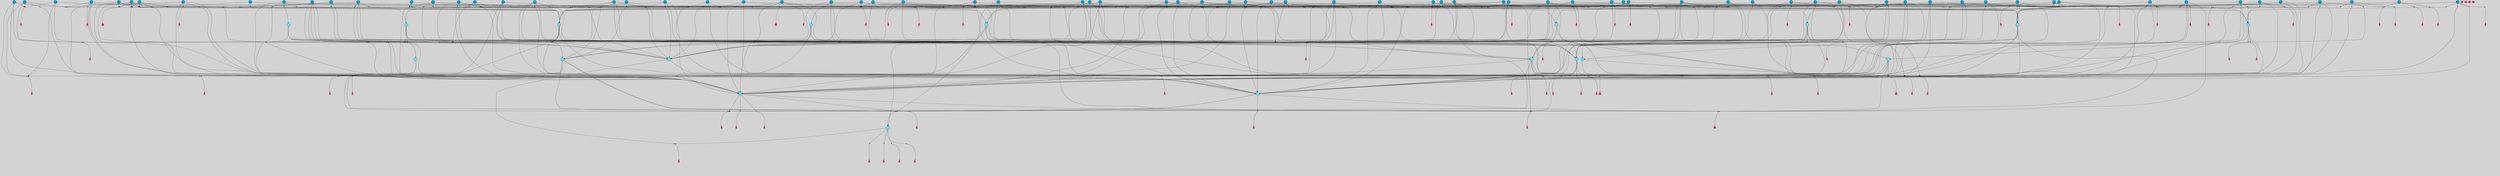 // File exported with GEGELATI v1.3.1
// On the 2024-04-08 16:58:34
// With the File::TPGGraphDotExporter
digraph{
	graph[pad = "0.212, 0.055" bgcolor = lightgray]
	node[shape=circle style = filled label = ""]
		T3 [fillcolor="#66ddff"]
		T7 [fillcolor="#66ddff"]
		T9 [fillcolor="#66ddff"]
		T27 [fillcolor="#66ddff"]
		T82 [fillcolor="#66ddff"]
		T111 [fillcolor="#66ddff"]
		T129 [fillcolor="#66ddff"]
		T194 [fillcolor="#66ddff"]
		T319 [fillcolor="#66ddff"]
		T350 [fillcolor="#66ddff"]
		T413 [fillcolor="#66ddff"]
		T459 [fillcolor="#66ddff"]
		T557 [fillcolor="#66ddff"]
		T592 [fillcolor="#66ddff"]
		T613 [fillcolor="#66ddff"]
		T695 [fillcolor="#66ddff"]
		T753 [fillcolor="#1199bb"]
		T767 [fillcolor="#66ddff"]
		T833 [fillcolor="#1199bb"]
		T853 [fillcolor="#1199bb"]
		T857 [fillcolor="#1199bb"]
		T858 [fillcolor="#1199bb"]
		T879 [fillcolor="#1199bb"]
		T890 [fillcolor="#1199bb"]
		T905 [fillcolor="#1199bb"]
		T922 [fillcolor="#1199bb"]
		T926 [fillcolor="#1199bb"]
		T930 [fillcolor="#1199bb"]
		T931 [fillcolor="#1199bb"]
		T934 [fillcolor="#1199bb"]
		T935 [fillcolor="#1199bb"]
		T946 [fillcolor="#1199bb"]
		T954 [fillcolor="#1199bb"]
		T957 [fillcolor="#66ddff"]
		T970 [fillcolor="#1199bb"]
		T977 [fillcolor="#1199bb"]
		T981 [fillcolor="#1199bb"]
		T982 [fillcolor="#1199bb"]
		T985 [fillcolor="#1199bb"]
		T986 [fillcolor="#1199bb"]
		T987 [fillcolor="#1199bb"]
		T989 [fillcolor="#1199bb"]
		T990 [fillcolor="#1199bb"]
		T991 [fillcolor="#1199bb"]
		T992 [fillcolor="#1199bb"]
		T993 [fillcolor="#1199bb"]
		T995 [fillcolor="#1199bb"]
		T998 [fillcolor="#1199bb"]
		T1000 [fillcolor="#1199bb"]
		T1001 [fillcolor="#1199bb"]
		T1002 [fillcolor="#1199bb"]
		T1005 [fillcolor="#1199bb"]
		T1006 [fillcolor="#1199bb"]
		T1007 [fillcolor="#1199bb"]
		T936 [fillcolor="#1199bb"]
		T1008 [fillcolor="#1199bb"]
		T802 [fillcolor="#66ddff"]
		T1010 [fillcolor="#1199bb"]
		T1012 [fillcolor="#1199bb"]
		T1015 [fillcolor="#1199bb"]
		T1017 [fillcolor="#1199bb"]
		T1018 [fillcolor="#1199bb"]
		T1019 [fillcolor="#1199bb"]
		T1021 [fillcolor="#1199bb"]
		T1022 [fillcolor="#1199bb"]
		T1023 [fillcolor="#1199bb"]
		T1025 [fillcolor="#1199bb"]
		T893 [fillcolor="#1199bb"]
		T1027 [fillcolor="#1199bb"]
		T1028 [fillcolor="#1199bb"]
		T1029 [fillcolor="#1199bb"]
		T1030 [fillcolor="#1199bb"]
		T1031 [fillcolor="#1199bb"]
		T1032 [fillcolor="#1199bb"]
		T1033 [fillcolor="#1199bb"]
		T1037 [fillcolor="#1199bb"]
		T1038 [fillcolor="#1199bb"]
		T1039 [fillcolor="#1199bb"]
		T1040 [fillcolor="#1199bb"]
		T1041 [fillcolor="#1199bb"]
		T1042 [fillcolor="#1199bb"]
		T1043 [fillcolor="#1199bb"]
		T1044 [fillcolor="#1199bb"]
		T1045 [fillcolor="#1199bb"]
		T1046 [fillcolor="#1199bb"]
		T1047 [fillcolor="#1199bb"]
		T1048 [fillcolor="#1199bb"]
		T476 [fillcolor="#1199bb"]
		T1049 [fillcolor="#1199bb"]
		T1050 [fillcolor="#1199bb"]
		T1051 [fillcolor="#1199bb"]
		T1052 [fillcolor="#1199bb"]
		T1053 [fillcolor="#1199bb"]
		T1054 [fillcolor="#1199bb"]
		T1055 [fillcolor="#1199bb"]
		P12275 [fillcolor="#cccccc" shape=point] //6|
		I12275 [shape=box style=invis label="6|1&2|6#1|7&#92;n10|7&2|0#1|5&#92;n9|4&0|1#2|2&#92;n8|6&0|0#1|0&#92;n"]
		P12275 -> I12275[style=invis]
		A7254 [fillcolor="#ff3366" shape=box margin=0.03 width=0 height=0 label="3"]
		T3 -> P12275 -> A7254
		P12276 [fillcolor="#cccccc" shape=point] //3|
		I12276 [shape=box style=invis label="7|6&2|4#0|2&#92;n10|3&2|7#1|4&#92;n11|6&0|4#0|1&#92;n7|1&0|0#2|6&#92;n7|6&0|3#2|6&#92;n4|0&2|6#0|1&#92;n4|4&2|5#0|2&#92;n4|6&0|4#2|7&#92;n10|0&2|3#1|5&#92;n2|6&0|5#0|2&#92;n1|0&2|3#0|7&#92;n1|6&2|0#0|5&#92;n6|2&0|1#0|7&#92;n9|2&0|3#2|7&#92;n5|3&0|6#0|6&#92;n1|7&2|5#2|3&#92;n8|1&2|7#0|6&#92;n1|0&2|5#2|1&#92;n7|1&2|2#2|5&#92;n7|4&2|6#0|3&#92;n"]
		P12276 -> I12276[style=invis]
		A7255 [fillcolor="#ff3366" shape=box margin=0.03 width=0 height=0 label="4"]
		T3 -> P12276 -> A7255
		P12277 [fillcolor="#cccccc" shape=point] //-3|
		I12277 [shape=box style=invis label="1|6&2|7#0|7&#92;n10|2&0|7#1|3&#92;n9|6&2|7#2|2&#92;n5|3&0|7#0|7&#92;n1|6&2|3#0|0&#92;n2|3&2|3#2|2&#92;n5|1&2|6#0|6&#92;n"]
		P12277 -> I12277[style=invis]
		A7256 [fillcolor="#ff3366" shape=box margin=0.03 width=0 height=0 label="7"]
		T7 -> P12277 -> A7256
		P12278 [fillcolor="#cccccc" shape=point] //5|
		I12278 [shape=box style=invis label="0|5&2|3#0|1&#92;n0|6&2|1#2|4&#92;n6|2&2|6#0|7&#92;n7|4&0|3#0|1&#92;n5|4&0|7#1|6&#92;n9|1&0|5#2|2&#92;n6|3&2|3#1|7&#92;n11|7&2|4#1|6&#92;n2|5&0|1#0|0&#92;n4|7&0|0#0|2&#92;n6|2&0|6#0|0&#92;n2|1&2|6#2|4&#92;n10|0&2|0#1|0&#92;n6|6&2|4#0|6&#92;n"]
		P12278 -> I12278[style=invis]
		A7257 [fillcolor="#ff3366" shape=box margin=0.03 width=0 height=0 label="8"]
		T7 -> P12278 -> A7257
		P12279 [fillcolor="#cccccc" shape=point] //-6|
		I12279 [shape=box style=invis label="11|1&0|7#2|0&#92;n10|4&0|1#1|0&#92;n4|3&2|4#2|1&#92;n0|5&2|0#0|0&#92;n6|1&0|0#0|3&#92;n8|2&2|0#0|4&#92;n11|4&2|0#1|6&#92;n7|0&2|6#2|3&#92;n5|3&2|6#2|0&#92;n2|0&2|0#0|4&#92;n"]
		P12279 -> I12279[style=invis]
		A7258 [fillcolor="#ff3366" shape=box margin=0.03 width=0 height=0 label="9"]
		T9 -> P12279 -> A7258
		P12280 [fillcolor="#cccccc" shape=point] //2|
		I12280 [shape=box style=invis label="6|3&2|7#1|4&#92;n8|6&0|0#2|5&#92;n2|1&0|2#0|3&#92;n8|7&0|6#0|4&#92;n2|1&2|0#0|1&#92;n0|0&2|2#2|3&#92;n6|6&0|7#2|1&#92;n6|1&0|7#2|6&#92;n5|4&2|7#0|4&#92;n0|3&0|4#2|0&#92;n11|0&2|0#2|5&#92;n4|5&2|5#2|4&#92;n5|7&0|6#0|4&#92;n9|7&2|5#0|3&#92;n5|4&2|1#0|3&#92;n5|3&0|1#1|7&#92;n0|4&0|3#2|5&#92;n"]
		P12280 -> I12280[style=invis]
		A7259 [fillcolor="#ff3366" shape=box margin=0.03 width=0 height=0 label="10"]
		T9 -> P12280 -> A7259
		P12281 [fillcolor="#cccccc" shape=point] //2|
		I12281 [shape=box style=invis label="9|1&2|3#0|1&#92;n5|2&2|0#2|4&#92;n3|6&2|5#2|7&#92;n7|0&2|5#0|4&#92;n1|2&0|3#0|5&#92;n7|3&2|7#0|0&#92;n"]
		P12281 -> I12281[style=invis]
		A7260 [fillcolor="#ff3366" shape=box margin=0.03 width=0 height=0 label="2"]
		T27 -> P12281 -> A7260
		P12282 [fillcolor="#cccccc" shape=point] //-6|
		I12282 [shape=box style=invis label="7|5&0|4#0|4&#92;n11|0&2|5#2|1&#92;n"]
		P12282 -> I12282[style=invis]
		A7261 [fillcolor="#ff3366" shape=box margin=0.03 width=0 height=0 label="3"]
		T27 -> P12282 -> A7261
		T27 -> P12276
		P12283 [fillcolor="#cccccc" shape=point] //0|
		I12283 [shape=box style=invis label="2|5&0|1#0|6&#92;n6|1&2|2#2|7&#92;n8|0&0|3#1|4&#92;n4|3&2|5#2|4&#92;n8|1&2|4#0|0&#92;n6|6&0|1#2|6&#92;n11|7&2|4#2|5&#92;n6|2&2|4#0|2&#92;n8|5&2|4#2|4&#92;n2|1&2|1#2|2&#92;n2|7&2|5#2|6&#92;n9|7&0|5#0|4&#92;n1|2&0|5#2|6&#92;n4|2&2|3#2|7&#92;n3|3&2|1#0|2&#92;n"]
		P12283 -> I12283[style=invis]
		A7262 [fillcolor="#ff3366" shape=box margin=0.03 width=0 height=0 label="5"]
		T27 -> P12283 -> A7262
		P12284 [fillcolor="#cccccc" shape=point] //0|
		I12284 [shape=box style=invis label="4|0&0|3#2|7&#92;n10|2&0|3#1|7&#92;n3|5&0|2#0|3&#92;n4|5&0|0#2|1&#92;n10|7&2|0#1|2&#92;n5|3&2|3#1|6&#92;n9|5&2|0#0|4&#92;n5|4&2|7#0|2&#92;n10|3&2|7#1|4&#92;n7|2&0|1#2|6&#92;n8|6&0|5#0|5&#92;n8|7&2|3#0|5&#92;n2|6&2|4#0|0&#92;n"]
		P12284 -> I12284[style=invis]
		A7263 [fillcolor="#ff3366" shape=box margin=0.03 width=0 height=0 label="5"]
		T27 -> P12284 -> A7263
		P12285 [fillcolor="#cccccc" shape=point] //6|
		I12285 [shape=box style=invis label="7|0&2|5#1|2&#92;n10|6&2|1#1|3&#92;n7|5&0|2#0|7&#92;n10|7&0|1#1|5&#92;n4|6&2|5#0|5&#92;n4|4&0|7#2|7&#92;n"]
		P12285 -> I12285[style=invis]
		A7264 [fillcolor="#ff3366" shape=box margin=0.03 width=0 height=0 label="7"]
		T82 -> P12285 -> A7264
		P12286 [fillcolor="#cccccc" shape=point] //6|
		I12286 [shape=box style=invis label="0|5&2|3#0|1&#92;n0|6&2|1#2|4&#92;n9|1&0|5#2|2&#92;n7|4&0|3#0|1&#92;n5|4&0|7#1|6&#92;n2|5&0|1#0|0&#92;n6|3&2|3#1|7&#92;n11|7&2|4#1|6&#92;n6|2&2|6#0|1&#92;n4|7&0|0#0|2&#92;n6|2&0|6#0|0&#92;n9|1&2|6#2|4&#92;n10|0&2|0#1|0&#92;n6|6&2|4#0|6&#92;n"]
		P12286 -> I12286[style=invis]
		A7265 [fillcolor="#ff3366" shape=box margin=0.03 width=0 height=0 label="8"]
		T82 -> P12286 -> A7265
		T82 -> P12279
		P12287 [fillcolor="#cccccc" shape=point] //-5|
		I12287 [shape=box style=invis label="0|0&2|3#0|2&#92;n10|5&0|6#1|3&#92;n7|3&0|6#2|3&#92;n3|4&0|6#0|6&#92;n10|5&0|2#1|1&#92;n5|0&0|1#0|3&#92;n6|6&2|5#1|5&#92;n7|4&0|2#1|7&#92;n5|7&0|1#2|5&#92;n1|5&0|0#0|3&#92;n7|5&2|1#2|6&#92;n9|0&0|2#0|0&#92;n4|0&2|4#0|0&#92;n4|6&0|0#2|3&#92;n3|1&0|6#2|5&#92;n7|7&2|1#2|3&#92;n9|4&2|2#0|6&#92;n"]
		P12287 -> I12287[style=invis]
		T111 -> P12287 -> T9
		P12288 [fillcolor="#cccccc" shape=point] //7|
		I12288 [shape=box style=invis label="7|4&2|1#2|0&#92;n4|1&2|4#2|3&#92;n5|0&2|0#2|2&#92;n6|1&2|4#2|6&#92;n"]
		P12288 -> I12288[style=invis]
		A7266 [fillcolor="#ff3366" shape=box margin=0.03 width=0 height=0 label="9"]
		T111 -> P12288 -> A7266
		P12289 [fillcolor="#cccccc" shape=point] //2|
		I12289 [shape=box style=invis label="3|0&2|0#0|1&#92;n11|2&0|7#1|6&#92;n8|7&2|4#0|5&#92;n5|3&0|2#2|6&#92;n4|4&2|4#2|6&#92;n3|0&0|7#0|1&#92;n2|7&2|2#2|5&#92;n9|3&2|6#2|7&#92;n7|7&0|0#0|4&#92;n6|1&2|4#1|3&#92;n5|4&2|0#1|6&#92;n1|3&0|7#0|4&#92;n"]
		P12289 -> I12289[style=invis]
		A7267 [fillcolor="#ff3366" shape=box margin=0.03 width=0 height=0 label="7"]
		T111 -> P12289 -> A7267
		T111 -> P12279
		P12290 [fillcolor="#cccccc" shape=point] //8|
		I12290 [shape=box style=invis label="9|0&0|1#2|0&#92;n10|1&2|5#1|4&#92;n8|2&2|6#0|4&#92;n2|4&2|5#2|3&#92;n4|2&2|2#0|2&#92;n7|5&0|2#0|0&#92;n8|2&2|1#1|3&#92;n8|7&0|7#2|1&#92;n1|1&0|0#0|7&#92;n5|6&2|5#1|0&#92;n6|6&2|5#0|0&#92;n11|4&0|3#2|6&#92;n4|2&2|4#0|7&#92;n5|6&0|1#2|0&#92;n11|3&0|2#0|7&#92;n"]
		P12290 -> I12290[style=invis]
		A7268 [fillcolor="#ff3366" shape=box margin=0.03 width=0 height=0 label="6"]
		T129 -> P12290 -> A7268
		P12291 [fillcolor="#cccccc" shape=point] //5|
		I12291 [shape=box style=invis label="3|0&2|0#0|1&#92;n3|0&0|7#0|1&#92;n5|3&0|2#2|6&#92;n4|4&2|4#2|6&#92;n11|2&0|7#1|6&#92;n2|7&2|2#2|5&#92;n9|3&2|6#2|7&#92;n7|7&0|0#0|4&#92;n6|1&2|4#2|3&#92;n5|4&2|0#1|6&#92;n1|3&0|7#0|4&#92;n"]
		P12291 -> I12291[style=invis]
		A7269 [fillcolor="#ff3366" shape=box margin=0.03 width=0 height=0 label="7"]
		T129 -> P12291 -> A7269
		P12292 [fillcolor="#cccccc" shape=point] //10|
		I12292 [shape=box style=invis label="4|5&2|7#2|1&#92;n1|7&2|3#0|6&#92;n3|5&2|2#0|3&#92;n10|3&0|7#1|4&#92;n7|1&0|4#2|6&#92;n10|2&0|3#1|7&#92;n9|5&2|0#0|4&#92;n4|0&0|3#2|7&#92;n11|4&2|6#1|2&#92;n5|4&2|7#0|2&#92;n2|6&2|4#0|0&#92;n6|5&0|7#2|1&#92;n5|3&2|3#1|6&#92;n10|7&2|0#1|2&#92;n"]
		P12292 -> I12292[style=invis]
		A7270 [fillcolor="#ff3366" shape=box margin=0.03 width=0 height=0 label="5"]
		T129 -> P12292 -> A7270
		P12293 [fillcolor="#cccccc" shape=point] //5|
		I12293 [shape=box style=invis label="9|4&2|3#1|3&#92;n0|4&2|4#0|5&#92;n6|1&2|6#2|5&#92;n4|0&0|5#2|0&#92;n"]
		P12293 -> I12293[style=invis]
		A7271 [fillcolor="#ff3366" shape=box margin=0.03 width=0 height=0 label="7"]
		T129 -> P12293 -> A7271
		P12294 [fillcolor="#cccccc" shape=point] //6|
		I12294 [shape=box style=invis label="9|4&2|7#0|6&#92;n8|4&0|1#1|0&#92;n1|3&0|0#2|1&#92;n2|4&0|6#2|2&#92;n5|1&2|5#0|7&#92;n3|0&0|3#2|6&#92;n2|2&2|6#0|2&#92;n8|4&0|4#2|2&#92;n5|1&2|4#0|3&#92;n9|4&0|6#0|6&#92;n5|0&2|2#1|5&#92;n11|7&0|0#1|1&#92;n0|4&0|3#0|3&#92;n7|7&2|4#2|5&#92;n1|5&0|1#2|1&#92;n"]
		P12294 -> I12294[style=invis]
		A7272 [fillcolor="#ff3366" shape=box margin=0.03 width=0 height=0 label="1"]
		T129 -> P12294 -> A7272
		P12295 [fillcolor="#cccccc" shape=point] //5|
		I12295 [shape=box style=invis label="3|0&2|0#2|1&#92;n3|0&0|7#0|1&#92;n5|3&0|2#2|6&#92;n4|4&2|4#2|6&#92;n5|4&2|0#1|6&#92;n2|7&2|2#2|5&#92;n1|3&0|7#0|4&#92;n11|6&2|2#0|7&#92;n7|7&0|0#0|4&#92;n6|1&2|4#2|3&#92;n11|0&0|7#1|6&#92;n9|3&2|6#2|7&#92;n"]
		P12295 -> I12295[style=invis]
		A7273 [fillcolor="#ff3366" shape=box margin=0.03 width=0 height=0 label="7"]
		T194 -> P12295 -> A7273
		P12296 [fillcolor="#cccccc" shape=point] //4|
		I12296 [shape=box style=invis label="7|1&0|6#0|1&#92;n6|7&2|7#1|7&#92;n10|1&2|1#1|1&#92;n9|6&2|2#1|4&#92;n4|7&0|4#2|2&#92;n9|6&0|5#1|1&#92;n10|0&2|6#1|6&#92;n5|1&0|1#2|3&#92;n10|1&0|5#1|0&#92;n3|4&2|3#0|0&#92;n8|2&0|5#2|4&#92;n1|6&2|0#0|0&#92;n2|3&0|1#2|6&#92;n5|2&2|2#1|6&#92;n2|2&0|1#2|1&#92;n3|1&2|7#0|3&#92;n6|7&2|3#0|4&#92;n"]
		P12296 -> I12296[style=invis]
		A7274 [fillcolor="#ff3366" shape=box margin=0.03 width=0 height=0 label="10"]
		T194 -> P12296 -> A7274
		P12297 [fillcolor="#cccccc" shape=point] //-4|
		I12297 [shape=box style=invis label="0|4&0|0#2|7&#92;n8|5&2|4#2|4&#92;n4|3&2|5#2|4&#92;n11|7&2|2#2|5&#92;n6|5&2|2#2|7&#92;n3|2&0|7#0|7&#92;n3|3&2|1#0|3&#92;n2|6&0|3#2|5&#92;n0|1&2|6#2|2&#92;n8|2&0|0#1|6&#92;n0|7&0|5#0|4&#92;n9|5&0|3#2|7&#92;n2|7&2|5#2|6&#92;n9|0&2|0#0|1&#92;n1|2&2|4#0|2&#92;n"]
		P12297 -> I12297[style=invis]
		T194 -> P12297 -> T27
		P12298 [fillcolor="#cccccc" shape=point] //7|
		I12298 [shape=box style=invis label="7|4&2|7#0|4&#92;n4|6&0|1#2|5&#92;n2|1&2|3#0|0&#92;n4|3&2|0#0|1&#92;n0|0&2|7#2|7&#92;n7|7&0|5#2|3&#92;n5|0&2|1#2|2&#92;n10|0&0|4#1|2&#92;n4|4&0|7#0|0&#92;n6|7&0|2#0|1&#92;n1|4&2|5#0|4&#92;n"]
		P12298 -> I12298[style=invis]
		A7275 [fillcolor="#ff3366" shape=box margin=0.03 width=0 height=0 label="0"]
		T194 -> P12298 -> A7275
		P12299 [fillcolor="#cccccc" shape=point] //9|
		I12299 [shape=box style=invis label="11|0&2|0#1|1&#92;n3|6&0|6#0|0&#92;n1|4&0|0#2|4&#92;n7|5&2|2#1|3&#92;n11|7&2|6#1|7&#92;n5|2&0|6#1|5&#92;n9|5&0|6#0|3&#92;n2|2&2|7#0|5&#92;n9|3&2|2#2|0&#92;n11|0&2|7#0|1&#92;n1|1&2|0#0|1&#92;n6|6&0|6#1|2&#92;n9|7&0|1#0|3&#92;n2|0&2|4#2|5&#92;n2|4&2|2#0|0&#92;n6|1&2|1#1|7&#92;n10|7&2|5#1|6&#92;n11|5&2|7#2|4&#92;n"]
		P12299 -> I12299[style=invis]
		A7276 [fillcolor="#ff3366" shape=box margin=0.03 width=0 height=0 label="1"]
		T319 -> P12299 -> A7276
		T319 -> P12293
		P12300 [fillcolor="#cccccc" shape=point] //9|
		I12300 [shape=box style=invis label="9|6&2|0#1|3&#92;n7|1&0|3#0|4&#92;n9|6&2|0#0|1&#92;n1|5&0|0#0|5&#92;n8|6&2|4#0|0&#92;n7|4&2|4#0|7&#92;n6|0&2|4#2|0&#92;n7|7&2|4#2|2&#92;n"]
		P12300 -> I12300[style=invis]
		A7277 [fillcolor="#ff3366" shape=box margin=0.03 width=0 height=0 label="5"]
		T319 -> P12300 -> A7277
		T319 -> P12297
		P12301 [fillcolor="#cccccc" shape=point] //-4|
		I12301 [shape=box style=invis label="11|3&0|7#1|7&#92;n11|7&0|7#2|7&#92;n5|3&0|3#2|0&#92;n0|1&2|2#0|4&#92;n0|0&0|4#2|5&#92;n6|3&2|1#2|3&#92;n11|7&0|0#0|4&#92;n0|0&0|0#0|2&#92;n1|1&0|4#0|3&#92;n6|5&2|7#1|2&#92;n6|6&0|3#2|7&#92;n6|2&0|4#0|0&#92;n5|5&2|6#0|5&#92;n"]
		P12301 -> I12301[style=invis]
		A7278 [fillcolor="#ff3366" shape=box margin=0.03 width=0 height=0 label="8"]
		T319 -> P12301 -> A7278
		T350 -> P12297
		T350 -> P12298
		P12302 [fillcolor="#cccccc" shape=point] //3|
		I12302 [shape=box style=invis label="5|4&2|7#0|1&#92;n0|6&0|6#2|2&#92;n9|5&2|2#2|0&#92;n3|6&2|7#0|2&#92;n3|5&0|0#0|6&#92;n2|6&0|6#2|2&#92;n2|6&2|2#0|0&#92;n5|1&0|4#0|5&#92;n2|6&0|5#2|5&#92;n1|0&0|7#2|2&#92;n4|7&0|6#2|4&#92;n7|3&0|6#2|5&#92;n1|1&0|1#0|3&#92;n"]
		P12302 -> I12302[style=invis]
		A7279 [fillcolor="#ff3366" shape=box margin=0.03 width=0 height=0 label="1"]
		T350 -> P12302 -> A7279
		P12303 [fillcolor="#cccccc" shape=point] //-2|
		I12303 [shape=box style=invis label="2|0&2|3#2|5&#92;n10|3&2|7#1|4&#92;n8|1&2|7#0|6&#92;n7|6&0|3#2|6&#92;n4|0&2|6#0|1&#92;n4|4&2|5#0|2&#92;n4|6&0|2#2|7&#92;n7|6&2|4#0|2&#92;n11|7&2|7#0|3&#92;n6|6&0|3#0|6&#92;n1|6&2|0#0|5&#92;n11|6&0|4#0|1&#92;n2|6&0|5#0|2&#92;n6|2&0|1#0|7&#92;n9|2&0|3#2|7&#92;n5|3&0|6#0|6&#92;n7|1&2|2#2|5&#92;n1|0&2|3#0|7&#92;n1|0&2|5#0|1&#92;n3|4&2|6#0|3&#92;n"]
		P12303 -> I12303[style=invis]
		A7280 [fillcolor="#ff3366" shape=box margin=0.03 width=0 height=0 label="4"]
		T350 -> P12303 -> A7280
		T350 -> P12298
		P12304 [fillcolor="#cccccc" shape=point] //-4|
		I12304 [shape=box style=invis label="1|5&2|1#2|4&#92;n3|0&2|3#2|6&#92;n0|3&0|0#0|1&#92;n8|6&2|5#1|5&#92;n9|7&2|5#2|0&#92;n4|1&0|7#2|2&#92;n4|2&0|3#0|0&#92;n"]
		P12304 -> I12304[style=invis]
		A7281 [fillcolor="#ff3366" shape=box margin=0.03 width=0 height=0 label="2"]
		T413 -> P12304 -> A7281
		T413 -> P12286
		P12305 [fillcolor="#cccccc" shape=point] //-4|
		I12305 [shape=box style=invis label="7|5&2|2#0|7&#92;n9|6&2|3#0|3&#92;n10|6&2|1#1|0&#92;n8|0&0|5#1|3&#92;n7|5&0|5#1|5&#92;n5|1&2|5#2|1&#92;n"]
		P12305 -> I12305[style=invis]
		A7282 [fillcolor="#ff3366" shape=box margin=0.03 width=0 height=0 label="7"]
		T413 -> P12305 -> A7282
		T413 -> P12296
		P12306 [fillcolor="#cccccc" shape=point] //-5|
		I12306 [shape=box style=invis label="7|7&2|4#0|6&#92;n8|5&2|1#0|3&#92;n0|0&0|0#2|7&#92;n2|2&0|5#2|4&#92;n1|0&2|5#0|2&#92;n11|1&2|3#0|5&#92;n2|7&2|0#2|3&#92;n9|4&2|7#1|2&#92;n5|5&0|7#0|5&#92;n"]
		P12306 -> I12306[style=invis]
		T413 -> P12306 -> T319
		T459 -> P12304
		T459 -> P12305
		T459 -> P12296
		T459 -> P12306
		P12307 [fillcolor="#cccccc" shape=point] //8|
		I12307 [shape=box style=invis label="6|5&2|5#0|4&#92;n9|0&0|5#0|7&#92;n2|6&0|4#2|4&#92;n7|1&0|3#0|2&#92;n1|4&2|4#0|3&#92;n3|2&2|2#0|3&#92;n"]
		P12307 -> I12307[style=invis]
		T459 -> P12307 -> T350
		T557 -> P12306
		T557 -> P12275
		T557 -> P12296
		P12308 [fillcolor="#cccccc" shape=point] //4|
		I12308 [shape=box style=invis label="7|1&0|6#0|1&#92;n5|2&2|5#1|6&#92;n10|1&2|1#1|1&#92;n9|6&2|2#1|4&#92;n4|7&0|4#2|2&#92;n9|6&0|4#1|1&#92;n10|0&2|6#1|6&#92;n5|1&0|1#2|3&#92;n1|6&2|0#0|1&#92;n8|2&0|5#2|4&#92;n3|4&2|3#0|0&#92;n10|1&0|5#1|0&#92;n2|2&0|1#2|1&#92;n3|1&2|7#0|3&#92;n"]
		P12308 -> I12308[style=invis]
		A7283 [fillcolor="#ff3366" shape=box margin=0.03 width=0 height=0 label="10"]
		T557 -> P12308 -> A7283
		P12309 [fillcolor="#cccccc" shape=point] //1|
		I12309 [shape=box style=invis label="10|5&2|0#1|7&#92;n9|2&2|7#2|2&#92;n9|0&2|5#2|1&#92;n"]
		P12309 -> I12309[style=invis]
		A7284 [fillcolor="#ff3366" shape=box margin=0.03 width=0 height=0 label="3"]
		T557 -> P12309 -> A7284
		T592 -> P12306
		T592 -> P12296
		T592 -> P12308
		T592 -> P12309
		P12310 [fillcolor="#cccccc" shape=point] //-6|
		I12310 [shape=box style=invis label="0|3&2|3#2|0&#92;n3|7&2|2#2|6&#92;n11|5&2|6#0|2&#92;n5|5&2|6#2|0&#92;n3|0&0|6#0|3&#92;n4|7&0|7#2|7&#92;n7|2&2|5#1|5&#92;n9|4&2|3#1|5&#92;n2|5&2|7#2|4&#92;n1|2&0|5#0|1&#92;n5|4&2|4#1|3&#92;n7|0&0|7#1|1&#92;n9|3&0|6#1|4&#92;n"]
		P12310 -> I12310[style=invis]
		A7285 [fillcolor="#ff3366" shape=box margin=0.03 width=0 height=0 label="5"]
		T592 -> P12310 -> A7285
		P12311 [fillcolor="#cccccc" shape=point] //4|
		I12311 [shape=box style=invis label="0|5&2|3#0|1&#92;n0|6&2|1#0|4&#92;n6|6&2|4#0|6&#92;n4|4&0|6#0|3&#92;n10|0&2|0#1|5&#92;n2|5&0|1#0|0&#92;n7|4&0|3#0|1&#92;n11|7&2|4#1|6&#92;n1|1&0|5#2|2&#92;n6|2&2|6#0|1&#92;n1|2&0|6#0|0&#92;n9|3&2|0#0|0&#92;n9|2&2|6#2|4&#92;n7|4&0|0#2|1&#92;n6|3&2|3#1|7&#92;n0|0&2|4#2|5&#92;n"]
		P12311 -> I12311[style=invis]
		A7286 [fillcolor="#ff3366" shape=box margin=0.03 width=0 height=0 label="8"]
		T613 -> P12311 -> A7286
		T613 -> P12305
		P12312 [fillcolor="#cccccc" shape=point] //2|
		I12312 [shape=box style=invis label="7|7&2|4#0|6&#92;n8|5&2|1#0|3&#92;n9|7&2|2#2|2&#92;n0|0&0|0#2|7&#92;n1|0&2|5#0|2&#92;n2|2&0|5#2|4&#92;n11|1&2|3#0|5&#92;n2|7&2|1#2|3&#92;n9|4&2|7#1|2&#92;n5|0&0|7#0|5&#92;n"]
		P12312 -> I12312[style=invis]
		T613 -> P12312 -> T319
		T613 -> P12292
		P12313 [fillcolor="#cccccc" shape=point] //8|
		I12313 [shape=box style=invis label="11|4&2|0#1|6&#92;n4|3&0|6#0|5&#92;n3|0&2|6#0|3&#92;n9|3&2|5#0|5&#92;n2|6&0|6#2|1&#92;n9|7&0|5#1|4&#92;n"]
		P12313 -> I12313[style=invis]
		T613 -> P12313 -> T194
		P12314 [fillcolor="#cccccc" shape=point] //-5|
		I12314 [shape=box style=invis label="0|5&2|3#0|1&#92;n0|6&2|1#2|4&#92;n6|2&2|6#0|7&#92;n9|0&2|7#1|1&#92;n7|4&0|3#0|1&#92;n3|5&2|7#0|6&#92;n11|7&2|3#1|6&#92;n2|1&2|6#2|4&#92;n5|0&0|7#1|6&#92;n2|5&0|1#0|0&#92;n4|7&0|0#0|2&#92;n6|2&0|6#0|0&#92;n9|1&2|5#2|2&#92;n10|0&0|0#1|0&#92;n2|7&2|6#0|3&#92;n6|6&2|4#0|6&#92;n"]
		P12314 -> I12314[style=invis]
		T695 -> P12314 -> T129
		P12315 [fillcolor="#cccccc" shape=point] //-5|
		I12315 [shape=box style=invis label="11|4&2|0#1|6&#92;n2|6&0|6#2|1&#92;n9|1&2|5#0|5&#92;n3|0&2|6#0|3&#92;n9|7&0|5#1|4&#92;n"]
		P12315 -> I12315[style=invis]
		T695 -> P12315 -> T194
		P12316 [fillcolor="#cccccc" shape=point] //4|
		I12316 [shape=box style=invis label="0|5&2|3#0|1&#92;n0|6&2|1#2|4&#92;n6|2&2|6#0|7&#92;n9|1&2|5#2|2&#92;n7|4&0|3#0|1&#92;n11|7&2|4#1|6&#92;n9|0&2|7#1|1&#92;n5|4&0|7#1|6&#92;n2|5&0|1#0|0&#92;n4|7&0|0#0|2&#92;n6|2&0|6#0|0&#92;n2|1&2|6#2|4&#92;n10|0&0|0#1|0&#92;n2|7&2|6#0|3&#92;n6|6&2|4#0|6&#92;n"]
		P12316 -> I12316[style=invis]
		T695 -> P12316 -> T129
		P12317 [fillcolor="#cccccc" shape=point] //9|
		I12317 [shape=box style=invis label="8|0&0|5#0|1&#92;n0|6&2|0#0|7&#92;n5|7&0|1#1|4&#92;n5|1&0|6#2|7&#92;n11|3&0|7#1|6&#92;n10|2&2|5#1|6&#92;n10|0&0|3#1|4&#92;n0|0&2|5#0|7&#92;n0|0&2|5#0|1&#92;n0|4&2|2#2|3&#92;n11|7&2|5#0|5&#92;n"]
		P12317 -> I12317[style=invis]
		T695 -> P12317 -> T7
		T753 -> P12316
		P12318 [fillcolor="#cccccc" shape=point] //4|
		I12318 [shape=box style=invis label="10|0&2|3#1|5&#92;n7|1&0|0#2|6&#92;n1|0&2|3#0|7&#92;n4|0&2|6#0|1&#92;n5|3&0|6#0|6&#92;n1|7&2|5#2|0&#92;n7|6&2|4#0|1&#92;n7|6&0|4#2|6&#92;n2|6&0|5#0|2&#92;n1|6&2|0#0|5&#92;n6|2&0|1#0|7&#92;n9|2&0|3#2|7&#92;n4|4&2|0#0|2&#92;n4|6&0|4#2|7&#92;n8|1&2|7#0|6&#92;n11|4&2|0#2|3&#92;n1|0&2|5#0|1&#92;n7|1&2|2#2|5&#92;n4|2&2|5#2|2&#92;n"]
		P12318 -> I12318[style=invis]
		T753 -> P12318 -> T459
		P12319 [fillcolor="#cccccc" shape=point] //-8|
		I12319 [shape=box style=invis label="6|0&2|1#2|4&#92;n1|3&2|6#0|2&#92;n10|5&2|1#1|7&#92;n7|7&2|3#0|6&#92;n9|1&2|3#0|0&#92;n11|2&2|4#2|0&#92;n5|2&0|2#1|1&#92;n1|6&0|4#2|4&#92;n7|4&0|6#2|3&#92;n"]
		P12319 -> I12319[style=invis]
		A7287 [fillcolor="#ff3366" shape=box margin=0.03 width=0 height=0 label="0"]
		T753 -> P12319 -> A7287
		P12320 [fillcolor="#cccccc" shape=point] //-9|
		I12320 [shape=box style=invis label="7|6&0|7#1|2&#92;n2|7&2|7#2|6&#92;n10|6&0|0#1|1&#92;n1|4&2|6#0|6&#92;n11|0&0|6#1|2&#92;n10|4&2|0#1|0&#92;n5|2&0|5#1|5&#92;n10|4&0|5#1|7&#92;n6|0&0|4#2|7&#92;n11|0&2|6#2|3&#92;n8|4&2|1#1|5&#92;n4|5&2|7#0|6&#92;n0|3&2|4#0|1&#92;n10|0&0|2#1|4&#92;n1|5&0|7#0|3&#92;n"]
		P12320 -> I12320[style=invis]
		T753 -> P12320 -> T111
		P12321 [fillcolor="#cccccc" shape=point] //6|
		I12321 [shape=box style=invis label="0|5&0|3#0|2&#92;n5|7&0|4#0|1&#92;n10|0&2|2#1|2&#92;n8|7&2|0#1|7&#92;n10|6&2|2#1|5&#92;n"]
		P12321 -> I12321[style=invis]
		A7288 [fillcolor="#ff3366" shape=box margin=0.03 width=0 height=0 label="2"]
		T767 -> P12321 -> A7288
		T767 -> P12313
		P12322 [fillcolor="#cccccc" shape=point] //-1|
		I12322 [shape=box style=invis label="2|1&2|6#2|4&#92;n2|3&2|4#2|7&#92;n0|4&2|5#0|1&#92;n5|7&2|1#2|3&#92;n0|6&2|1#2|4&#92;n7|4&0|3#0|1&#92;n10|0&0|0#1|0&#92;n9|1&0|5#2|2&#92;n5|4&0|7#1|6&#92;n2|5&0|1#0|0&#92;n4|7&0|0#0|4&#92;n6|2&0|6#0|0&#92;n9|0&2|7#1|1&#92;n11|7&2|4#1|1&#92;n"]
		P12322 -> I12322[style=invis]
		T767 -> P12322 -> T129
		P12323 [fillcolor="#cccccc" shape=point] //6|
		I12323 [shape=box style=invis label="1|4&2|6#0|3&#92;n11|7&0|6#2|3&#92;n5|7&2|3#2|2&#92;n11|1&0|4#2|6&#92;n8|7&0|4#2|1&#92;n9|6&2|4#1|4&#92;n3|2&2|2#0|6&#92;n2|4&0|5#0|7&#92;n10|0&0|1#1|2&#92;n2|7&2|7#2|6&#92;n4|3&0|6#0|3&#92;n5|0&0|5#1|5&#92;n10|6&2|0#1|4&#92;n8|4&2|1#2|5&#92;n1|4&2|7#2|0&#92;n4|3&0|4#2|4&#92;n4|5&2|7#0|6&#92;n11|5&2|6#2|6&#92;n0|3&0|5#0|1&#92;n"]
		P12323 -> I12323[style=invis]
		T767 -> P12323 -> T129
		T767 -> P12305
		T833 -> P12306
		P12324 [fillcolor="#cccccc" shape=point] //-2|
		I12324 [shape=box style=invis label="11|4&2|0#1|6&#92;n4|7&0|6#0|5&#92;n0|4&2|3#2|5&#92;n5|3&2|4#2|6&#92;n3|0&2|6#0|3&#92;n3|2&0|6#2|0&#92;n2|6&0|7#2|1&#92;n"]
		P12324 -> I12324[style=invis]
		T833 -> P12324 -> T194
		P12325 [fillcolor="#cccccc" shape=point] //-3|
		I12325 [shape=box style=invis label="0|7&2|7#2|2&#92;n5|7&2|1#2|2&#92;n8|0&2|6#0|2&#92;n8|5&2|4#2|4&#92;n7|3&0|5#2|4&#92;n0|7&0|3#2|4&#92;n1|2&2|4#0|2&#92;n11|7&2|6#2|6&#92;n0|7&2|5#0|4&#92;n2|1&2|0#2|1&#92;n11|3&2|5#2|4&#92;n4|3&0|0#0|7&#92;n0|1&0|6#2|7&#92;n7|6&0|3#1|5&#92;n11|3&2|3#0|1&#92;n1|6&0|2#2|7&#92;n"]
		P12325 -> I12325[style=invis]
		T833 -> P12325 -> T27
		P12326 [fillcolor="#cccccc" shape=point] //-7|
		I12326 [shape=box style=invis label="1|4&2|6#0|3&#92;n11|7&0|6#2|3&#92;n5|7&2|3#2|2&#92;n11|1&0|4#2|6&#92;n8|7&0|4#2|1&#92;n4|3&0|6#0|3&#92;n3|2&2|2#0|6&#92;n2|4&0|5#0|7&#92;n10|0&0|1#1|2&#92;n2|7&2|7#2|6&#92;n9|6&2|4#1|4&#92;n10|6&2|0#1|4&#92;n2|1&2|1#2|4&#92;n8|4&2|1#2|5&#92;n1|4&2|7#2|0&#92;n4|3&0|4#2|4&#92;n4|5&2|7#0|6&#92;n11|5&2|6#2|6&#92;n0|3&0|5#0|1&#92;n"]
		P12326 -> I12326[style=invis]
		T833 -> P12326 -> T129
		P12327 [fillcolor="#cccccc" shape=point] //8|
		I12327 [shape=box style=invis label="3|5&0|0#0|3&#92;n1|5&2|0#0|4&#92;n5|7&2|2#2|5&#92;n8|2&0|2#0|2&#92;n4|0&2|7#2|1&#92;n4|3&2|3#0|3&#92;n3|7&0|1#0|7&#92;n10|7&2|1#1|2&#92;n8|6&2|4#1|0&#92;n"]
		P12327 -> I12327[style=invis]
		T833 -> P12327 -> T613
		P12328 [fillcolor="#cccccc" shape=point] //4|
		I12328 [shape=box style=invis label="2|6&0|6#2|1&#92;n4|3&0|2#0|5&#92;n3|0&2|6#0|3&#92;n9|3&2|5#0|5&#92;n11|4&2|0#1|6&#92;n9|7&0|5#1|4&#92;n"]
		P12328 -> I12328[style=invis]
		T853 -> P12328 -> T557
		P12329 [fillcolor="#cccccc" shape=point] //-2|
		I12329 [shape=box style=invis label="5|3&2|5#1|5&#92;n11|6&2|7#1|6&#92;n0|7&2|1#0|6&#92;n4|1&2|5#0|0&#92;n2|6&0|6#2|1&#92;n1|0&2|6#0|3&#92;n10|3&2|7#1|2&#92;n"]
		P12329 -> I12329[style=invis]
		T853 -> P12329 -> T194
		T853 -> P12275
		T853 -> P12312
		P12330 [fillcolor="#cccccc" shape=point] //-9|
		I12330 [shape=box style=invis label="1|7&0|2#0|4&#92;n0|3&2|3#2|2&#92;n1|7&2|1#2|6&#92;n4|5&2|1#0|0&#92;n2|5&2|0#0|2&#92;n1|0&2|2#2|5&#92;n8|6&0|0#1|5&#92;n1|3&0|3#2|3&#92;n6|5&2|6#2|7&#92;n10|3&2|5#1|5&#92;n3|7&2|5#2|2&#92;n3|5&2|1#0|3&#92;n6|7&2|2#1|1&#92;n8|1&2|3#0|5&#92;n"]
		P12330 -> I12330[style=invis]
		T853 -> P12330 -> T459
		P12331 [fillcolor="#cccccc" shape=point] //8|
		I12331 [shape=box style=invis label="8|5&2|1#0|3&#92;n2|2&0|5#2|4&#92;n2|7&0|0#2|3&#92;n1|4&2|1#0|6&#92;n1|0&2|5#0|2&#92;n11|1&2|3#0|5&#92;n0|0&0|0#2|7&#92;n5|5&0|7#0|5&#92;n"]
		P12331 -> I12331[style=invis]
		T857 -> P12331 -> T319
		T857 -> P12310
		P12332 [fillcolor="#cccccc" shape=point] //-3|
		I12332 [shape=box style=invis label="11|2&2|3#0|5&#92;n5|5&0|7#0|5&#92;n0|0&0|0#2|7&#92;n1|0&2|5#0|2&#92;n9|4&2|7#1|6&#92;n7|7&2|4#2|6&#92;n8|5&2|1#0|3&#92;n"]
		P12332 -> I12332[style=invis]
		T857 -> P12332 -> T613
		P12333 [fillcolor="#cccccc" shape=point] //-6|
		I12333 [shape=box style=invis label="9|7&0|5#1|4&#92;n7|6&2|7#2|1&#92;n4|3&0|2#0|1&#92;n3|0&2|6#0|3&#92;n11|4&2|0#1|6&#92;n2|6&0|6#2|1&#92;n"]
		P12333 -> I12333[style=invis]
		T858 -> P12333 -> T557
		T858 -> P12275
		T858 -> P12312
		P12334 [fillcolor="#cccccc" shape=point] //-7|
		I12334 [shape=box style=invis label="6|3&0|1#1|5&#92;n11|1&2|6#1|2&#92;n4|3&0|3#0|0&#92;n1|3&2|4#2|2&#92;n6|4&2|2#0|7&#92;n4|2&2|7#2|5&#92;n1|2&0|3#2|3&#92;n7|3&0|3#2|7&#92;n8|0&2|6#2|7&#92;n4|3&2|7#2|6&#92;n9|6&2|6#2|6&#92;n9|0&0|2#1|3&#92;n"]
		P12334 -> I12334[style=invis]
		A7289 [fillcolor="#ff3366" shape=box margin=0.03 width=0 height=0 label="3"]
		T858 -> P12334 -> A7289
		P12335 [fillcolor="#cccccc" shape=point] //-2|
		I12335 [shape=box style=invis label="4|3&0|6#0|3&#92;n5|7&2|3#2|2&#92;n1|4&2|6#2|3&#92;n5|6&0|7#1|2&#92;n9|2&2|4#1|4&#92;n2|4&0|5#0|7&#92;n10|0&0|6#1|2&#92;n5|7&2|5#1|5&#92;n3|1&0|6#0|2&#92;n2|7&2|7#2|6&#92;n5|4&0|5#1|5&#92;n10|4&2|5#1|7&#92;n10|6&2|0#1|4&#92;n11|5&2|6#2|3&#92;n4|0&0|4#2|4&#92;n8|4&2|1#2|5&#92;n4|5&2|7#0|6&#92;n"]
		P12335 -> I12335[style=invis]
		T879 -> P12335 -> T111
		P12336 [fillcolor="#cccccc" shape=point] //-5|
		I12336 [shape=box style=invis label="9|0&2|4#2|5&#92;n9|6&2|7#2|6&#92;n11|4&2|0#1|6&#92;n10|2&2|2#1|6&#92;n9|7&0|5#1|4&#92;n2|1&0|3#2|1&#92;n1|7&0|6#2|6&#92;n9|3&2|5#2|5&#92;n4|5&0|6#0|7&#92;n3|0&2|6#0|3&#92;n1|6&0|2#0|7&#92;n"]
		P12336 -> I12336[style=invis]
		T879 -> P12336 -> T194
		P12337 [fillcolor="#cccccc" shape=point] //8|
		I12337 [shape=box style=invis label="2|7&2|0#2|3&#92;n2|2&0|5#2|2&#92;n9|0&2|2#0|4&#92;n8|0&2|1#0|3&#92;n8|2&0|2#2|1&#92;n0|0&0|0#2|7&#92;n7|6&2|4#0|6&#92;n11|3&2|0#1|3&#92;n3|4&2|7#0|2&#92;n10|6&0|7#1|3&#92;n"]
		P12337 -> I12337[style=invis]
		T879 -> P12337 -> T319
		P12338 [fillcolor="#cccccc" shape=point] //-6|
		I12338 [shape=box style=invis label="7|5&2|2#0|7&#92;n7|5&0|5#1|5&#92;n10|6&2|1#1|0&#92;n8|0&0|5#1|3&#92;n9|6&2|3#0|3&#92;n5|1&2|5#1|1&#92;n"]
		P12338 -> I12338[style=invis]
		A7290 [fillcolor="#ff3366" shape=box margin=0.03 width=0 height=0 label="7"]
		T879 -> P12338 -> A7290
		P12339 [fillcolor="#cccccc" shape=point] //-8|
		I12339 [shape=box style=invis label="6|0&2|1#2|4&#92;n1|3&2|6#0|2&#92;n0|5&2|1#2|7&#92;n7|7&2|3#0|6&#92;n9|1&2|3#0|0&#92;n0|0&0|6#2|1&#92;n11|2&2|4#2|0&#92;n1|6&0|4#2|4&#92;n5|2&0|2#1|1&#92;n7|4&0|6#2|3&#92;n"]
		P12339 -> I12339[style=invis]
		A7291 [fillcolor="#ff3366" shape=box margin=0.03 width=0 height=0 label="0"]
		T879 -> P12339 -> A7291
		T890 -> P12306
		T890 -> P12308
		T890 -> P12309
		P12340 [fillcolor="#cccccc" shape=point] //-3|
		I12340 [shape=box style=invis label="7|5&2|5#1|5&#92;n3|5&0|7#2|5&#92;n3|7&2|2#2|6&#92;n11|5&2|6#0|2&#92;n3|0&0|6#0|0&#92;n2|5&2|7#2|4&#92;n0|3&2|3#2|0&#92;n9|4&2|3#1|5&#92;n4|7&0|7#2|7&#92;n1|2&0|5#0|1&#92;n5|4&2|4#1|3&#92;n9|3&0|6#1|4&#92;n"]
		P12340 -> I12340[style=invis]
		A7292 [fillcolor="#ff3366" shape=box margin=0.03 width=0 height=0 label="5"]
		T890 -> P12340 -> A7292
		P12341 [fillcolor="#cccccc" shape=point] //-5|
		I12341 [shape=box style=invis label="7|7&2|4#0|6&#92;n8|5&2|1#0|3&#92;n0|0&0|0#2|7&#92;n11|1&2|3#0|5&#92;n1|0&2|5#0|2&#92;n2|2&0|5#2|4&#92;n2|7&2|0#2|3&#92;n9|4&2|7#1|2&#92;n9|0&0|5#1|1&#92;n5|7&0|7#0|5&#92;n"]
		P12341 -> I12341[style=invis]
		T890 -> P12341 -> T319
		T905 -> P12306
		P12342 [fillcolor="#cccccc" shape=point] //2|
		I12342 [shape=box style=invis label="5|2&2|2#1|6&#92;n6|7&2|7#1|7&#92;n10|1&2|1#1|1&#92;n9|6&2|2#1|4&#92;n9|6&0|5#1|1&#92;n10|0&2|6#1|6&#92;n5|1&0|1#2|3&#92;n10|1&0|3#1|0&#92;n3|4&2|3#0|0&#92;n8|2&0|5#2|4&#92;n1|6&2|0#0|0&#92;n2|3&0|1#2|6&#92;n7|1&0|6#0|1&#92;n2|2&0|1#2|1&#92;n3|1&2|7#0|3&#92;n6|7&2|3#0|4&#92;n"]
		P12342 -> I12342[style=invis]
		A7293 [fillcolor="#ff3366" shape=box margin=0.03 width=0 height=0 label="10"]
		T905 -> P12342 -> A7293
		T905 -> P12309
		P12343 [fillcolor="#cccccc" shape=point] //5|
		I12343 [shape=box style=invis label="7|7&2|4#0|6&#92;n2|2&0|7#2|4&#92;n11|1&2|3#0|5&#92;n5|6&2|3#2|6&#92;n1|0&2|5#0|2&#92;n2|7&2|0#2|3&#92;n8|5&2|1#0|3&#92;n9|4&2|7#1|2&#92;n5|5&0|7#0|5&#92;n"]
		P12343 -> I12343[style=invis]
		T905 -> P12343 -> T319
		P12344 [fillcolor="#cccccc" shape=point] //4|
		I12344 [shape=box style=invis label="10|0&2|3#1|5&#92;n7|1&0|0#2|6&#92;n1|0&2|3#0|7&#92;n1|0&2|5#0|1&#92;n1|7&2|3#0|4&#92;n5|3&0|6#0|6&#92;n1|7&2|5#2|0&#92;n7|4&2|4#0|1&#92;n7|6&0|4#2|6&#92;n2|6&0|5#0|2&#92;n1|6&2|0#0|5&#92;n6|2&0|1#0|7&#92;n4|4&2|0#0|2&#92;n4|6&0|4#2|7&#92;n8|1&2|7#0|6&#92;n11|4&2|0#2|3&#92;n4|0&2|6#0|1&#92;n7|1&2|2#2|5&#92;n4|2&2|5#2|2&#92;n"]
		P12344 -> I12344[style=invis]
		T905 -> P12344 -> T459
		P12345 [fillcolor="#cccccc" shape=point] //-2|
		I12345 [shape=box style=invis label="7|4&0|3#0|1&#92;n0|6&2|1#2|4&#92;n6|2&2|6#0|7&#92;n9|1&2|5#2|2&#92;n0|5&2|3#0|1&#92;n11|7&2|4#1|6&#92;n5|4&0|7#1|6&#92;n2|5&0|1#0|0&#92;n4|7&0|0#0|2&#92;n6|2&0|6#0|0&#92;n2|1&2|6#2|4&#92;n10|0&2|0#1|0&#92;n2|7&2|6#0|3&#92;n6|6&2|4#0|6&#92;n"]
		P12345 -> I12345[style=invis]
		T922 -> P12345 -> T129
		P12346 [fillcolor="#cccccc" shape=point] //-9|
		I12346 [shape=box style=invis label="11|4&2|0#1|6&#92;n4|3&0|6#0|5&#92;n10|4&2|4#1|1&#92;n9|3&2|5#0|5&#92;n2|6&0|6#2|1&#92;n9|7&0|5#1|4&#92;n3|0&2|3#0|3&#92;n"]
		P12346 -> I12346[style=invis]
		T922 -> P12346 -> T194
		T922 -> P12333
		P12347 [fillcolor="#cccccc" shape=point] //2|
		I12347 [shape=box style=invis label="0|3&2|5#0|5&#92;n1|0&2|6#0|3&#92;n4|1&2|5#0|0&#92;n0|7&2|1#0|6&#92;n2|6&0|6#2|1&#92;n8|7&0|7#1|1&#92;n"]
		P12347 -> I12347[style=invis]
		T922 -> P12347 -> T194
		P12348 [fillcolor="#cccccc" shape=point] //-10|
		I12348 [shape=box style=invis label="4|1&0|6#0|3&#92;n2|4&0|5#0|7&#92;n2|5&0|7#2|6&#92;n8|1&2|4#0|0&#92;n8|7&0|4#2|1&#92;n2|0&2|2#2|4&#92;n9|6&2|4#1|4&#92;n10|0&0|1#1|2&#92;n1|4&2|6#0|3&#92;n3|5&0|5#2|4&#92;n11|5&2|4#2|6&#92;n0|5&0|5#2|6&#92;n4|3&0|1#2|4&#92;n1|7&0|6#0|3&#92;n1|4&2|7#2|1&#92;n11|1&0|4#0|6&#92;n5|2&0|5#2|0&#92;n4|5&2|7#0|6&#92;n5|7&2|3#2|2&#92;n0|3&0|5#0|6&#92;n"]
		P12348 -> I12348[style=invis]
		T922 -> P12348 -> T3
		P12349 [fillcolor="#cccccc" shape=point] //0|
		I12349 [shape=box style=invis label="11|2&2|7#2|3&#92;n0|0&0|0#2|7&#92;n2|2&0|5#2|4&#92;n11|5&0|5#0|5&#92;n6|7&2|4#2|2&#92;n6|6&2|6#2|1&#92;n6|0&0|1#0|3&#92;n11|1&2|3#0|2&#92;n"]
		P12349 -> I12349[style=invis]
		T926 -> P12349 -> T319
		T926 -> P12342
		T926 -> P12343
		T926 -> P12344
		T926 -> P12277
		T930 -> P12349
		P12350 [fillcolor="#cccccc" shape=point] //2|
		I12350 [shape=box style=invis label="10|0&2|3#1|5&#92;n7|1&0|0#2|6&#92;n1|0&2|3#0|7&#92;n1|0&2|5#0|1&#92;n5|3&0|6#0|6&#92;n4|0&2|6#0|1&#92;n3|3&0|7#0|0&#92;n7|4&2|4#0|1&#92;n7|6&0|4#2|6&#92;n2|6&0|5#0|2&#92;n1|6&2|0#0|5&#92;n6|2&0|1#0|7&#92;n4|4&2|0#0|2&#92;n4|6&0|4#2|7&#92;n8|1&2|7#0|6&#92;n11|4&2|0#2|3&#92;n4|7&2|5#2|0&#92;n7|1&2|2#2|5&#92;n4|2&2|5#2|2&#92;n"]
		P12350 -> I12350[style=invis]
		T930 -> P12350 -> T459
		P12351 [fillcolor="#cccccc" shape=point] //-8|
		I12351 [shape=box style=invis label="3|0&0|7#0|1&#92;n3|4&0|7#0|1&#92;n"]
		P12351 -> I12351[style=invis]
		A7294 [fillcolor="#ff3366" shape=box margin=0.03 width=0 height=0 label="3"]
		T930 -> P12351 -> A7294
		P12352 [fillcolor="#cccccc" shape=point] //-2|
		I12352 [shape=box style=invis label="3|4&0|7#0|6&#92;n3|2&0|1#2|7&#92;n8|0&0|5#1|3&#92;n7|5&2|2#2|7&#92;n6|0&0|7#2|6&#92;n9|5&0|0#0|5&#92;n10|5&0|6#1|0&#92;n2|6&2|5#0|4&#92;n9|6&2|3#0|3&#92;n"]
		P12352 -> I12352[style=invis]
		A7295 [fillcolor="#ff3366" shape=box margin=0.03 width=0 height=0 label="7"]
		T931 -> P12352 -> A7295
		T931 -> P12341
		P12353 [fillcolor="#cccccc" shape=point] //-8|
		I12353 [shape=box style=invis label="2|6&0|6#2|1&#92;n3|4&0|3#0|7&#92;n3|0&2|6#0|3&#92;n1|3&0|6#0|5&#92;n9|3&2|5#0|5&#92;n9|7&0|5#1|4&#92;n"]
		P12353 -> I12353[style=invis]
		T931 -> P12353 -> T592
		T931 -> P12293
		P12354 [fillcolor="#cccccc" shape=point] //8|
		I12354 [shape=box style=invis label="9|7&0|4#1|3&#92;n11|6&2|4#0|2&#92;n3|4&0|0#2|6&#92;n9|0&2|5#0|5&#92;n4|3&0|6#0|5&#92;n"]
		P12354 -> I12354[style=invis]
		T931 -> P12354 -> T194
		P12355 [fillcolor="#cccccc" shape=point] //-7|
		I12355 [shape=box style=invis label="0|5&2|3#0|1&#92;n0|6&2|1#2|4&#92;n7|4&0|3#0|1&#92;n9|1&2|5#2|2&#92;n6|2&2|6#0|7&#92;n11|7&0|5#1|6&#92;n9|0&2|7#1|1&#92;n5|4&0|7#1|6&#92;n2|5&0|1#0|0&#92;n6|2&0|6#0|0&#92;n4|7&0|0#0|2&#92;n2|1&2|6#2|4&#92;n10|0&0|0#1|0&#92;n2|7&2|6#0|3&#92;n2|4&0|6#0|2&#92;n6|6&2|4#0|6&#92;n"]
		P12355 -> I12355[style=invis]
		T934 -> P12355 -> T129
		P12356 [fillcolor="#cccccc" shape=point] //6|
		I12356 [shape=box style=invis label="10|0&2|3#1|5&#92;n1|0&2|3#0|7&#92;n4|0&2|6#0|1&#92;n5|3&0|6#0|6&#92;n8|1&2|7#1|6&#92;n2|6&0|5#0|2&#92;n7|4&0|4#2|6&#92;n7|6&2|4#0|1&#92;n1|6&2|0#0|5&#92;n6|2&0|1#0|7&#92;n9|2&0|3#2|7&#92;n9|1&2|6#1|0&#92;n4|4&2|0#0|2&#92;n4|6&0|4#2|7&#92;n1|7&2|5#2|0&#92;n11|4&2|0#2|3&#92;n1|0&2|5#0|1&#92;n7|1&2|2#2|5&#92;n4|2&2|5#2|2&#92;n"]
		P12356 -> I12356[style=invis]
		T934 -> P12356 -> T459
		P12357 [fillcolor="#cccccc" shape=point] //3|
		I12357 [shape=box style=invis label="7|6&0|6#1|2&#92;n3|3&2|5#0|2&#92;n11|4&0|0#1|6&#92;n3|0&0|6#0|3&#92;n9|2&2|6#0|7&#92;n6|0&2|3#1|6&#92;n2|5&2|4#2|5&#92;n"]
		P12357 -> I12357[style=invis]
		T934 -> P12357 -> T194
		P12358 [fillcolor="#cccccc" shape=point] //-1|
		I12358 [shape=box style=invis label="0|6&0|3#2|0&#92;n5|0&0|7#2|2&#92;n3|6&2|4#2|1&#92;n9|4&0|3#0|0&#92;n10|2&2|6#1|1&#92;n4|2&0|0#0|0&#92;n1|7&0|1#2|0&#92;n11|7&2|6#1|6&#92;n1|1&2|0#2|2&#92;n10|7&2|2#1|7&#92;n1|2&0|3#0|5&#92;n0|3&0|3#2|5&#92;n8|6&0|5#1|2&#92;n0|6&2|4#2|2&#92;n"]
		P12358 -> I12358[style=invis]
		T935 -> P12358 -> T3
		P12359 [fillcolor="#cccccc" shape=point] //-5|
		I12359 [shape=box style=invis label="7|7&2|4#0|4&#92;n5|5&0|7#0|5&#92;n10|6&0|4#1|3&#92;n2|2&0|7#2|4&#92;n0|0&0|0#2|7&#92;n1|0&2|5#0|2&#92;n11|1&2|3#0|5&#92;n9|4&2|7#1|2&#92;n8|5&2|1#0|3&#92;n"]
		P12359 -> I12359[style=invis]
		T935 -> P12359 -> T319
		P12360 [fillcolor="#cccccc" shape=point] //6|
		I12360 [shape=box style=invis label="5|5&0|3#1|2&#92;n5|3&0|7#2|6&#92;n6|3&2|7#2|2&#92;n2|4&0|3#0|2&#92;n11|3&2|2#2|4&#92;n11|3&0|5#2|1&#92;n3|2&2|4#0|0&#92;n8|0&2|2#2|0&#92;n"]
		P12360 -> I12360[style=invis]
		T935 -> P12360 -> T319
		T935 -> P12315
		T935 -> P12353
		P12361 [fillcolor="#cccccc" shape=point] //3|
		I12361 [shape=box style=invis label="0|5&2|3#0|1&#92;n0|6&2|1#2|4&#92;n3|3&2|2#2|0&#92;n5|2&2|6#0|7&#92;n5|4&0|7#1|6&#92;n7|4&0|3#0|1&#92;n9|0&2|7#1|1&#92;n9|1&2|5#2|2&#92;n2|5&0|1#0|0&#92;n4|7&0|0#0|2&#92;n6|2&0|6#0|0&#92;n2|1&2|1#2|4&#92;n10|0&0|0#1|0&#92;n2|7&2|6#0|3&#92;n6|6&2|4#0|6&#92;n"]
		P12361 -> I12361[style=invis]
		T946 -> P12361 -> T129
		T946 -> P12318
		T946 -> P12353
		T946 -> P12279
		P12362 [fillcolor="#cccccc" shape=point] //1|
		I12362 [shape=box style=invis label="0|5&2|3#0|1&#92;n7|6&0|0#2|1&#92;n0|6&2|1#2|4&#92;n11|1&0|2#1|2&#92;n6|2&0|6#0|0&#92;n2|5&0|1#0|0&#92;n5|4&0|7#1|6&#92;n7|4&0|6#0|1&#92;n6|2&2|6#0|1&#92;n11|7&2|4#1|6&#92;n4|7&0|0#0|2&#92;n9|1&0|5#0|2&#92;n9|1&2|6#2|4&#92;n10|0&2|0#1|0&#92;n6|6&2|4#0|6&#92;n"]
		P12362 -> I12362[style=invis]
		A7296 [fillcolor="#ff3366" shape=box margin=0.03 width=0 height=0 label="8"]
		T946 -> P12362 -> A7296
		T954 -> P12328
		P12363 [fillcolor="#cccccc" shape=point] //2|
		I12363 [shape=box style=invis label="6|3&0|5#1|5&#92;n5|0&2|5#2|4&#92;n0|7&2|1#0|6&#92;n11|5&0|5#2|7&#92;n2|6&0|6#2|1&#92;n4|1&2|5#0|4&#92;n6|7&2|1#0|1&#92;n1|3&2|6#0|3&#92;n"]
		P12363 -> I12363[style=invis]
		T954 -> P12363 -> T194
		P12364 [fillcolor="#cccccc" shape=point] //2|
		I12364 [shape=box style=invis label="6|3&0|0#0|2&#92;n11|5&0|2#2|1&#92;n0|2&0|6#2|0&#92;n1|4&0|3#0|3&#92;n7|7&2|7#2|4&#92;n0|0&2|0#0|2&#92;n1|6&2|0#0|2&#92;n11|7&2|3#1|3&#92;n"]
		P12364 -> I12364[style=invis]
		T954 -> P12364 -> T319
		P12365 [fillcolor="#cccccc" shape=point] //-3|
		I12365 [shape=box style=invis label="9|0&2|5#2|5&#92;n1|7&2|1#2|6&#92;n6|7&2|6#1|1&#92;n1|3&0|3#2|3&#92;n3|4&0|6#0|6&#92;n1|7&0|2#0|2&#92;n3|7&0|6#2|6&#92;n8|6&0|0#1|5&#92;n6|5&2|6#2|7&#92;n3|7&2|1#0|2&#92;n2|5&0|0#0|2&#92;n8|1&2|3#0|5&#92;n"]
		P12365 -> I12365[style=invis]
		T954 -> P12365 -> T459
		T957 -> P12358
		T957 -> P12359
		T957 -> P12360
		T957 -> P12353
		P12366 [fillcolor="#cccccc" shape=point] //4|
		I12366 [shape=box style=invis label="3|7&2|6#0|2&#92;n2|0&0|7#0|1&#92;n"]
		P12366 -> I12366[style=invis]
		T957 -> P12366 -> T194
		T970 -> P12275
		P12367 [fillcolor="#cccccc" shape=point] //-7|
		I12367 [shape=box style=invis label="6|3&0|1#1|5&#92;n11|1&2|6#1|2&#92;n4|3&0|3#0|0&#92;n10|3&2|4#1|2&#92;n6|4&2|2#0|7&#92;n4|2&2|7#2|5&#92;n1|2&0|3#2|3&#92;n7|3&0|3#2|7&#92;n4|3&2|7#2|6&#92;n8|0&2|6#2|7&#92;n9|6&2|6#2|6&#92;n9|0&0|2#1|3&#92;n"]
		P12367 -> I12367[style=invis]
		T970 -> P12367 -> T767
		P12368 [fillcolor="#cccccc" shape=point] //-4|
		I12368 [shape=box style=invis label="11|4&2|0#1|6&#92;n3|0&2|6#0|3&#92;n4|3&0|6#0|5&#92;n2|6&2|6#2|1&#92;n9|7&0|5#1|4&#92;n"]
		P12368 -> I12368[style=invis]
		T970 -> P12368 -> T194
		T970 -> P12333
		P12369 [fillcolor="#cccccc" shape=point] //-7|
		I12369 [shape=box style=invis label="2|6&2|5#0|4&#92;n3|4&0|5#0|6&#92;n7|7&0|2#2|1&#92;n6|5&2|1#0|3&#92;n9|7&2|2#2|0&#92;n7|3&2|2#2|6&#92;n10|0&0|6#1|0&#92;n9|1&2|5#2|5&#92;n11|3&2|6#2|3&#92;n7|0&0|5#1|3&#92;n9|6&2|2#0|3&#92;n"]
		P12369 -> I12369[style=invis]
		A7297 [fillcolor="#ff3366" shape=box margin=0.03 width=0 height=0 label="7"]
		T970 -> P12369 -> A7297
		T977 -> P12329
		P12370 [fillcolor="#cccccc" shape=point] //5|
		I12370 [shape=box style=invis label="11|7&0|1#1|2&#92;n8|0&2|4#1|7&#92;n5|6&2|7#1|7&#92;n3|0&0|4#0|1&#92;n3|2&2|6#0|4&#92;n7|5&2|2#2|1&#92;n"]
		P12370 -> I12370[style=invis]
		A7298 [fillcolor="#ff3366" shape=box margin=0.03 width=0 height=0 label="3"]
		T977 -> P12370 -> A7298
		T977 -> P12312
		P12371 [fillcolor="#cccccc" shape=point] //8|
		I12371 [shape=box style=invis label="9|7&0|5#2|0&#92;n11|4&2|0#1|6&#92;n3|0&2|6#0|3&#92;n9|3&2|5#0|5&#92;n2|6&0|7#0|0&#92;n4|3&0|2#0|5&#92;n2|2&0|6#2|1&#92;n6|1&0|2#2|0&#92;n"]
		P12371 -> I12371[style=invis]
		T977 -> P12371 -> T557
		P12372 [fillcolor="#cccccc" shape=point] //5|
		I12372 [shape=box style=invis label="4|0&0|4#2|4&#92;n5|7&2|3#2|2&#92;n8|4&2|1#2|5&#92;n11|1&0|4#2|6&#92;n9|6&2|4#1|4&#92;n10|0&0|6#1|2&#92;n10|4&2|7#1|0&#92;n3|1&0|6#0|5&#92;n5|2&0|5#1|5&#92;n0|3&0|6#2|4&#92;n3|2&2|0#2|4&#92;n1|4&2|6#0|3&#92;n0|3&0|5#0|1&#92;n2|7&2|7#2|6&#92;n4|5&2|7#0|2&#92;n11|5&2|6#2|3&#92;n4|3&0|6#0|3&#92;n"]
		P12372 -> I12372[style=invis]
		T977 -> P12372 -> T111
		P12373 [fillcolor="#cccccc" shape=point] //7|
		I12373 [shape=box style=invis label="3|1&2|7#2|7&#92;n2|7&2|0#2|3&#92;n8|5&2|1#0|3&#92;n8|4&2|7#1|2&#92;n3|2&0|5#2|3&#92;n0|7&0|4#2|2&#92;n2|0&2|5#0|2&#92;n8|6&2|3#1|0&#92;n11|1&0|3#0|1&#92;n5|5&0|7#0|5&#92;n7|6&2|4#0|5&#92;n"]
		P12373 -> I12373[style=invis]
		T981 -> P12373 -> T319
		T981 -> P12313
		P12374 [fillcolor="#cccccc" shape=point] //3|
		I12374 [shape=box style=invis label="5|5&0|1#0|0&#92;n11|1&2|7#2|6&#92;n3|3&2|1#0|3&#92;n1|7&0|0#0|0&#92;n2|0&0|3#2|5&#92;n6|0&2|6#2|7&#92;n8|2&0|0#2|6&#92;n6|1&2|0#0|2&#92;n3|3&2|5#0|7&#92;n5|7&2|5#2|6&#92;n5|2&2|2#2|6&#92;n0|0&2|0#0|1&#92;n3|5&2|4#2|7&#92;n8|6&0|0#0|4&#92;n"]
		P12374 -> I12374[style=invis]
		T981 -> P12374 -> T129
		T981 -> P12353
		T982 -> P12358
		P12375 [fillcolor="#cccccc" shape=point] //-5|
		I12375 [shape=box style=invis label="7|7&2|4#0|4&#92;n8|5&2|1#0|3&#92;n2|2&0|7#2|4&#92;n0|0&0|0#2|7&#92;n1|0&2|5#0|6&#92;n11|1&2|3#0|5&#92;n9|4&2|7#1|2&#92;n5|5&0|7#0|5&#92;n"]
		P12375 -> I12375[style=invis]
		T982 -> P12375 -> T319
		T982 -> P12353
		P12376 [fillcolor="#cccccc" shape=point] //9|
		I12376 [shape=box style=invis label="2|7&0|4#2|2&#92;n11|7&2|4#1|6&#92;n5|2&2|1#0|3&#92;n5|0&0|7#1|6&#92;n5|4&0|3#2|0&#92;n2|6&2|4#0|4&#92;n9|1&2|5#1|4&#92;n2|7&2|6#0|3&#92;n6|5&0|6#0|0&#92;n11|3&2|7#1|0&#92;n9|4&0|3#0|7&#92;n6|2&2|6#0|7&#92;n"]
		P12376 -> I12376[style=invis]
		T982 -> P12376 -> T695
		P12377 [fillcolor="#cccccc" shape=point] //-10|
		I12377 [shape=box style=invis label="7|5&2|2#2|7&#92;n3|4&0|7#0|6&#92;n9|5&0|5#0|5&#92;n3|2&0|1#2|7&#92;n2|4&2|5#2|2&#92;n7|0&2|2#1|0&#92;n8|0&0|5#1|3&#92;n6|6&0|3#0|3&#92;n"]
		P12377 -> I12377[style=invis]
		A7299 [fillcolor="#ff3366" shape=box margin=0.03 width=0 height=0 label="7"]
		T985 -> P12377 -> A7299
		P12378 [fillcolor="#cccccc" shape=point] //-7|
		I12378 [shape=box style=invis label="6|5&2|2#2|7&#92;n8|0&2|0#2|1&#92;n11|2&0|2#1|0&#92;n6|3&2|4#0|5&#92;n11|7&2|5#1|1&#92;n3|0&2|4#0|2&#92;n5|2&2|5#0|6&#92;n7|6&0|7#2|2&#92;n8|6&2|4#1|5&#92;n1|5&2|6#2|5&#92;n1|7&0|1#0|6&#92;n"]
		P12378 -> I12378[style=invis]
		T985 -> P12378 -> T459
		T985 -> P12303
		T985 -> P12306
		T985 -> P12304
		T986 -> P12377
		T986 -> P12378
		T986 -> P12303
		T986 -> P12304
		P12379 [fillcolor="#cccccc" shape=point] //-1|
		I12379 [shape=box style=invis label="10|1&0|7#1|5&#92;n9|3&2|0#2|2&#92;n5|2&0|7#2|5&#92;n2|3&0|7#2|4&#92;n11|7&2|0#0|1&#92;n8|3&2|7#0|2&#92;n7|4&2|7#1|2&#92;n9|4&2|7#1|5&#92;n7|6&2|1#0|4&#92;n8|0&2|1#0|3&#92;n"]
		P12379 -> I12379[style=invis]
		T986 -> P12379 -> T319
		T987 -> P12330
		P12380 [fillcolor="#cccccc" shape=point] //7|
		I12380 [shape=box style=invis label="7|7&2|4#0|6&#92;n5|0&2|4#2|7&#92;n8|5&2|1#0|3&#92;n1|0&2|5#0|2&#92;n0|0&0|0#0|7&#92;n9|4&2|7#1|2&#92;n2|7&2|0#2|3&#92;n11|1&2|3#0|5&#92;n5|5&0|7#0|7&#92;n"]
		P12380 -> I12380[style=invis]
		T987 -> P12380 -> T319
		P12381 [fillcolor="#cccccc" shape=point] //-4|
		I12381 [shape=box style=invis label="9|7&0|5#1|4&#92;n3|0&2|6#0|3&#92;n4|3&0|6#0|1&#92;n7|6&2|7#2|1&#92;n11|4&2|0#1|6&#92;n2|6&0|6#2|1&#92;n"]
		P12381 -> I12381[style=invis]
		T987 -> P12381 -> T557
		T989 -> P12377
		P12382 [fillcolor="#cccccc" shape=point] //-9|
		I12382 [shape=box style=invis label="6|5&2|2#2|7&#92;n8|0&2|0#2|1&#92;n7|6&0|7#2|2&#92;n6|3&2|4#0|5&#92;n11|7&2|5#1|1&#92;n3|0&2|4#0|2&#92;n5|1&2|5#0|6&#92;n3|7&2|1#2|2&#92;n8|6&2|4#1|5&#92;n1|5&2|6#2|5&#92;n1|7&0|1#0|6&#92;n"]
		P12382 -> I12382[style=invis]
		T989 -> P12382 -> T459
		T989 -> P12303
		T989 -> P12304
		P12383 [fillcolor="#cccccc" shape=point] //2|
		I12383 [shape=box style=invis label="10|2&2|5#1|6&#92;n3|0&0|2#2|5&#92;n5|7&0|0#2|6&#92;n0|2&2|0#0|6&#92;n0|6&2|4#0|7&#92;n8|2&2|3#2|7&#92;n9|5&2|2#0|5&#92;n3|3&2|5#2|6&#92;n4|5&2|7#2|1&#92;n2|4&2|0#2|0&#92;n1|3&2|5#0|7&#92;n"]
		P12383 -> I12383[style=invis]
		T989 -> P12383 -> T3
		P12384 [fillcolor="#cccccc" shape=point] //4|
		I12384 [shape=box style=invis label="0|3&2|1#2|2&#92;n2|5&0|0#0|2&#92;n8|6&0|0#1|5&#92;n4|3&2|3#2|2&#92;n1|7&2|1#2|6&#92;n4|5&2|1#0|7&#92;n1|3&0|3#2|3&#92;n1|0&0|4#2|6&#92;n6|7&2|2#1|1&#92;n8|1&0|3#0|5&#92;n7|7&2|2#0|7&#92;n3|5&2|1#0|3&#92;n10|3&2|7#1|6&#92;n3|7&2|5#2|2&#92;n"]
		P12384 -> I12384[style=invis]
		T990 -> P12384 -> T459
		P12385 [fillcolor="#cccccc" shape=point] //1|
		I12385 [shape=box style=invis label="9|6&2|3#1|4&#92;n4|5&2|3#2|4&#92;n2|3&2|1#0|3&#92;n7|0&2|4#1|6&#92;n3|4&0|0#0|6&#92;n6|7&0|6#2|2&#92;n6|5&0|4#1|7&#92;n11|2&2|1#1|3&#92;n"]
		P12385 -> I12385[style=invis]
		T990 -> P12385 -> T319
		T990 -> P12275
		P12386 [fillcolor="#cccccc" shape=point] //-10|
		I12386 [shape=box style=invis label="1|5&0|0#2|1&#92;n5|6&2|3#0|2&#92;n10|6&2|2#1|3&#92;n9|1&2|0#2|4&#92;n4|6&0|6#2|0&#92;n3|0&2|3#2|7&#92;n7|5&2|7#0|3&#92;n5|1&0|3#2|5&#92;n"]
		P12386 -> I12386[style=invis]
		T990 -> P12386 -> T3
		T991 -> P12382
		T991 -> P12383
		P12387 [fillcolor="#cccccc" shape=point] //9|
		I12387 [shape=box style=invis label="0|6&0|5#2|6&#92;n11|2&2|3#1|5&#92;n11|6&0|5#0|6&#92;n0|2&0|4#2|6&#92;n10|6&2|5#1|6&#92;n9|1&2|1#0|5&#92;n9|3&0|1#1|7&#92;n9|0&0|3#2|3&#92;n10|3&2|2#1|1&#92;n2|4&2|1#2|4&#92;n1|5&0|1#2|6&#92;n0|7&0|3#2|0&#92;n9|5&0|3#0|0&#92;n0|7&0|3#2|1&#92;n6|5&2|1#0|3&#92;n11|7&2|6#1|6&#92;n2|7&2|1#0|2&#92;n"]
		P12387 -> I12387[style=invis]
		T991 -> P12387 -> T3
		T991 -> P12358
		P12388 [fillcolor="#cccccc" shape=point] //8|
		I12388 [shape=box style=invis label="7|1&0|6#0|1&#92;n3|6&0|3#2|7&#92;n6|7&2|7#1|7&#92;n10|1&2|1#1|1&#92;n9|6&2|2#1|4&#92;n4|7&0|4#2|2&#92;n1|6&2|0#0|0&#92;n10|0&2|6#1|6&#92;n5|1&0|1#2|3&#92;n10|1&0|5#1|0&#92;n3|4&2|4#0|0&#92;n8|2&0|5#2|4&#92;n9|6&0|5#1|1&#92;n2|3&0|1#2|6&#92;n5|2&2|2#1|6&#92;n3|1&2|7#0|3&#92;n6|7&2|3#0|4&#92;n"]
		P12388 -> I12388[style=invis]
		A7300 [fillcolor="#ff3366" shape=box margin=0.03 width=0 height=0 label="10"]
		T991 -> P12388 -> A7300
		P12389 [fillcolor="#cccccc" shape=point] //-4|
		I12389 [shape=box style=invis label="9|2&2|5#1|2&#92;n3|0&2|0#2|7&#92;n"]
		P12389 -> I12389[style=invis]
		T992 -> P12389 -> T350
		P12390 [fillcolor="#cccccc" shape=point] //5|
		I12390 [shape=box style=invis label="7|3&0|4#0|3&#92;n10|1&2|7#1|4&#92;n1|3&2|1#2|0&#92;n5|0&2|2#1|4&#92;n9|5&2|0#1|3&#92;n8|0&0|4#0|5&#92;n9|0&0|2#0|0&#92;n4|4&2|4#2|0&#92;n8|5&0|0#0|1&#92;n7|6&2|4#2|6&#92;n7|1&2|0#2|5&#92;n2|1&0|1#0|6&#92;n2|0&0|4#2|1&#92;n"]
		P12390 -> I12390[style=invis]
		T992 -> P12390 -> T413
		P12391 [fillcolor="#cccccc" shape=point] //-1|
		I12391 [shape=box style=invis label="1|7&2|1#0|6&#92;n8|1&2|3#0|5&#92;n10|6&2|7#1|0&#92;n1|7&2|5#0|2&#92;n0|3&0|3#2|2&#92;n3|5&0|1#0|0&#92;n3|5&0|2#0|3&#92;n1|5&2|0#0|4&#92;n5|7&2|2#2|5&#92;n4|0&2|3#0|3&#92;n"]
		P12391 -> I12391[style=invis]
		T992 -> P12391 -> T3
		P12392 [fillcolor="#cccccc" shape=point] //-4|
		I12392 [shape=box style=invis label="3|0&2|0#0|1&#92;n2|7&2|2#2|0&#92;n3|0&0|7#0|1&#92;n4|4&2|4#2|6&#92;n3|3&0|2#2|1&#92;n3|3&0|2#2|6&#92;n7|5&0|0#0|4&#92;n9|3&2|6#2|7&#92;n5|4&2|1#1|6&#92;n3|4&2|5#0|1&#92;n"]
		P12392 -> I12392[style=invis]
		T992 -> P12392 -> T459
		T992 -> P12380
		P12393 [fillcolor="#cccccc" shape=point] //6|
		I12393 [shape=box style=invis label="5|6&0|6#0|0&#92;n7|1&2|5#0|4&#92;n5|7&2|7#0|3&#92;n2|7&0|3#0|4&#92;n6|0&2|2#2|2&#92;n10|1&0|7#1|6&#92;n8|2&2|3#0|2&#92;n"]
		P12393 -> I12393[style=invis]
		T993 -> P12393 -> T82
		T993 -> P12353
		T993 -> P12312
		T993 -> P12390
		P12394 [fillcolor="#cccccc" shape=point] //-6|
		I12394 [shape=box style=invis label="0|5&2|3#0|1&#92;n0|6&2|1#0|4&#92;n6|6&2|4#0|6&#92;n9|2&2|6#2|4&#92;n1|2&0|6#0|0&#92;n2|5&0|1#0|0&#92;n7|4&0|3#0|1&#92;n11|7&2|4#1|6&#92;n1|1&0|5#2|2&#92;n6|2&2|6#0|1&#92;n10|0&2|0#1|5&#92;n9|3&2|0#0|0&#92;n7|4&0|0#2|1&#92;n6|3&2|3#0|7&#92;n8|0&2|4#2|5&#92;n"]
		P12394 -> I12394[style=invis]
		A7301 [fillcolor="#ff3366" shape=box margin=0.03 width=0 height=0 label="8"]
		T993 -> P12394 -> A7301
		P12395 [fillcolor="#cccccc" shape=point] //8|
		I12395 [shape=box style=invis label="11|4&2|0#1|5&#92;n3|0&2|6#0|3&#92;n4|3&0|6#0|5&#92;n9|3&2|5#0|5&#92;n2|6&0|6#2|1&#92;n9|7&0|5#1|4&#92;n"]
		P12395 -> I12395[style=invis]
		T995 -> P12395 -> T194
		P12396 [fillcolor="#cccccc" shape=point] //-3|
		I12396 [shape=box style=invis label="1|0&2|5#0|5&#92;n9|1&0|3#0|7&#92;n11|4&2|2#2|4&#92;n"]
		P12396 -> I12396[style=invis]
		T995 -> P12396 -> T194
		P12397 [fillcolor="#cccccc" shape=point] //-5|
		I12397 [shape=box style=invis label="8|5&0|3#1|7&#92;n7|0&2|6#2|3&#92;n6|7&2|5#1|4&#92;n10|4&2|1#1|7&#92;n6|4&2|2#0|7&#92;n4|3&0|4#0|1&#92;n"]
		P12397 -> I12397[style=invis]
		T995 -> P12397 -> T413
		T995 -> P12345
		T995 -> P12353
		T998 -> P12275
		T998 -> P12312
		P12398 [fillcolor="#cccccc" shape=point] //0|
		I12398 [shape=box style=invis label="6|0&0|1#0|3&#92;n0|0&0|0#2|7&#92;n11|1&2|0#0|7&#92;n2|2&2|5#2|4&#92;n6|2&2|1#2|2&#92;n11|6&2|0#1|5&#92;n11|5&0|5#0|5&#92;n11|7&2|3#0|2&#92;n5|7&0|0#0|0&#92;n"]
		P12398 -> I12398[style=invis]
		T998 -> P12398 -> T319
		P12399 [fillcolor="#cccccc" shape=point] //0|
		I12399 [shape=box style=invis label="4|3&0|6#0|3&#92;n5|7&2|3#2|2&#92;n5|6&0|7#1|2&#92;n1|4&2|6#0|3&#92;n11|1&0|4#2|6&#92;n9|5&2|4#1|4&#92;n2|4&0|5#0|7&#92;n10|0&0|6#1|2&#92;n3|1&0|6#0|2&#92;n2|7&2|7#2|6&#92;n5|2&0|5#1|5&#92;n10|4&2|5#1|7&#92;n10|6&2|0#1|4&#92;n8|4&2|1#2|5&#92;n4|0&0|4#2|4&#92;n4|5&2|7#0|6&#92;n11|5&2|6#2|3&#92;n0|3&0|5#0|1&#92;n"]
		P12399 -> I12399[style=invis]
		T998 -> P12399 -> T111
		T998 -> P12328
		T1000 -> P12318
		T1000 -> P12279
		T1000 -> P12362
		T1000 -> P12328
		P12400 [fillcolor="#cccccc" shape=point] //-1|
		I12400 [shape=box style=invis label="5|6&0|7#0|6&#92;n3|5&0|3#2|6&#92;n0|5&2|2#2|7&#92;n0|0&0|4#2|7&#92;n9|0&2|3#2|7&#92;n1|6&0|1#0|5&#92;n"]
		P12400 -> I12400[style=invis]
		A7302 [fillcolor="#ff3366" shape=box margin=0.03 width=0 height=0 label="3"]
		T1000 -> P12400 -> A7302
		T1001 -> P12312
		T1001 -> P12334
		T1001 -> P12333
		P12401 [fillcolor="#cccccc" shape=point] //-4|
		I12401 [shape=box style=invis label="9|0&0|5#1|1&#92;n8|5&2|1#0|3&#92;n9|4&2|7#1|2&#92;n3|0&0|2#0|6&#92;n2|2&0|5#2|6&#92;n2|7&2|7#2|3&#92;n0|3&0|0#2|7&#92;n11|1&2|3#0|4&#92;n7|7&2|4#0|6&#92;n"]
		P12401 -> I12401[style=invis]
		T1001 -> P12401 -> T319
		T1002 -> P12330
		T1002 -> P12316
		P12402 [fillcolor="#cccccc" shape=point] //1|
		I12402 [shape=box style=invis label="10|2&2|5#1|6&#92;n3|0&0|2#2|5&#92;n5|7&0|0#2|6&#92;n0|6&2|4#0|7&#92;n3|7&2|5#2|4&#92;n9|5&2|2#0|5&#92;n8|2&0|3#2|7&#92;n3|3&2|5#2|6&#92;n4|5&2|7#2|1&#92;n2|4&2|0#2|0&#92;n1|3&2|5#0|7&#92;n"]
		P12402 -> I12402[style=invis]
		T1002 -> P12402 -> T3
		T1002 -> P12348
		T1002 -> P12353
		T1005 -> P12353
		P12403 [fillcolor="#cccccc" shape=point] //-1|
		I12403 [shape=box style=invis label="3|1&0|7#0|0&#92;n5|4&0|3#0|7&#92;n1|7&0|0#0|3&#92;n0|3&0|0#2|5&#92;n6|2&2|2#1|7&#92;n5|6&2|1#0|3&#92;n6|5&2|3#0|7&#92;n1|1&2|6#2|0&#92;n2|3&2|5#0|5&#92;n5|0&0|3#2|7&#92;n1|7&2|6#2|4&#92;n6|6&2|0#0|4&#92;n"]
		P12403 -> I12403[style=invis]
		T1005 -> P12403 -> T695
		P12404 [fillcolor="#cccccc" shape=point] //-4|
		I12404 [shape=box style=invis label="1|1&2|1#0|2&#92;n2|7&2|1#2|3&#92;n4|2&2|2#0|3&#92;n3|6&0|0#2|4&#92;n0|7&0|0#2|7&#92;n1|0&2|5#0|5&#92;n2|2&0|5#2|4&#92;n7|7&2|4#0|6&#92;n9|4&2|7#1|2&#92;n5|0&0|7#0|5&#92;n11|1&2|3#2|5&#92;n7|5&0|6#0|5&#92;n"]
		P12404 -> I12404[style=invis]
		T1005 -> P12404 -> T319
		T1005 -> P12316
		T1005 -> P12343
		P12405 [fillcolor="#cccccc" shape=point] //10|
		I12405 [shape=box style=invis label="10|2&2|2#1|5&#92;n6|0&0|3#1|6&#92;n6|1&2|6#1|7&#92;n9|0&0|0#0|0&#92;n8|6&0|0#1|3&#92;n10|4&0|6#1|5&#92;n2|5&2|1#2|0&#92;n"]
		P12405 -> I12405[style=invis]
		A7303 [fillcolor="#ff3366" shape=box margin=0.03 width=0 height=0 label="3"]
		T1006 -> P12405 -> A7303
		T1006 -> P12333
		T1006 -> P12369
		P12406 [fillcolor="#cccccc" shape=point] //-8|
		I12406 [shape=box style=invis label="4|7&2|3#0|3&#92;n4|0&0|5#0|5&#92;n3|1&2|1#0|2&#92;n5|6&2|4#1|4&#92;n5|5&2|5#2|0&#92;n5|1&2|0#2|4&#92;n6|1&0|1#2|0&#92;n7|0&2|5#1|7&#92;n10|0&2|7#1|1&#92;n"]
		P12406 -> I12406[style=invis]
		A7304 [fillcolor="#ff3366" shape=box margin=0.03 width=0 height=0 label="2"]
		T1006 -> P12406 -> A7304
		T1007 -> P12341
		T1007 -> P12353
		T1007 -> P12354
		P12407 [fillcolor="#cccccc" shape=point] //9|
		I12407 [shape=box style=invis label="6|3&0|1#1|5&#92;n4|2&2|7#2|5&#92;n10|3&2|4#1|2&#92;n6|4&2|2#0|7&#92;n11|1&2|6#1|2&#92;n1|2&0|3#2|3&#92;n7|3&0|3#2|7&#92;n4|3&2|7#2|6&#92;n8|0&2|6#2|1&#92;n9|6&2|6#2|6&#92;n9|0&0|2#1|3&#92;n"]
		P12407 -> I12407[style=invis]
		T1007 -> P12407 -> T767
		T936 -> P12306
		T936 -> P12296
		P12408 [fillcolor="#cccccc" shape=point] //4|
		I12408 [shape=box style=invis label="9|0&2|5#2|5&#92;n4|6&2|2#2|7&#92;n4|4&2|2#2|5&#92;n9|2&0|5#0|1&#92;n6|7&0|1#1|4&#92;n7|6&2|2#2|2&#92;n"]
		P12408 -> I12408[style=invis]
		A7305 [fillcolor="#ff3366" shape=box margin=0.03 width=0 height=0 label="3"]
		T936 -> P12408 -> A7305
		P12409 [fillcolor="#cccccc" shape=point] //-2|
		I12409 [shape=box style=invis label="7|6&2|4#0|6&#92;n8|5&2|1#0|3&#92;n0|0&0|0#2|7&#92;n2|6&0|5#2|4&#92;n7|4&0|3#0|3&#92;n1|0&2|5#0|2&#92;n9|4&2|7#1|2&#92;n5|5&0|7#0|5&#92;n11|1&2|3#0|5&#92;n4|5&2|2#2|6&#92;n"]
		P12409 -> I12409[style=invis]
		T936 -> P12409 -> T111
		T936 -> P12306
		T1008 -> P12330
		T1008 -> P12402
		P12410 [fillcolor="#cccccc" shape=point] //6|
		I12410 [shape=box style=invis label="4|1&0|6#0|3&#92;n2|4&0|5#0|7&#92;n2|5&0|7#2|6&#92;n8|1&2|4#0|0&#92;n8|7&0|4#2|1&#92;n2|0&2|2#2|4&#92;n9|6&2|4#1|4&#92;n11|5&2|4#2|6&#92;n1|4&2|6#0|3&#92;n3|5&0|5#2|4&#92;n10|0&2|1#1|2&#92;n0|5&0|5#2|6&#92;n4|3&0|1#2|4&#92;n1|7&0|6#0|3&#92;n1|4&2|7#2|1&#92;n11|1&0|4#0|6&#92;n5|2&0|5#2|0&#92;n4|5&2|7#0|6&#92;n5|7&2|3#2|2&#92;n0|3&0|5#0|6&#92;n"]
		P12410 -> I12410[style=invis]
		T1008 -> P12410 -> T3
		T1008 -> P12353
		T1008 -> P12275
		T802 -> P12306
		T802 -> P12325
		T802 -> P12326
		P12411 [fillcolor="#cccccc" shape=point] //7|
		I12411 [shape=box style=invis label="3|6&2|1#2|1&#92;n1|0&2|5#0|5&#92;n10|1&2|1#1|5&#92;n8|6&2|3#1|2&#92;n2|1&2|3#0|6&#92;n2|3&0|3#2|3&#92;n1|5&0|1#0|3&#92;n"]
		P12411 -> I12411[style=invis]
		T802 -> P12411 -> T613
		P12412 [fillcolor="#cccccc" shape=point] //-3|
		I12412 [shape=box style=invis label="7|4&2|7#0|4&#92;n9|1&0|7#0|7&#92;n4|7&0|2#0|1&#92;n4|6&0|1#2|5&#92;n4|3&2|0#0|1&#92;n0|0&2|5#2|6&#92;n7|7&0|5#2|3&#92;n10|0&0|4#1|2&#92;n2|1&2|3#0|0&#92;n3|5&2|4#2|7&#92;n4|4&0|7#0|0&#92;n1|4&2|5#0|4&#92;n"]
		P12412 -> I12412[style=invis]
		T802 -> P12412 -> T350
		T1010 -> P12353
		P12413 [fillcolor="#cccccc" shape=point] //2|
		I12413 [shape=box style=invis label="3|6&2|7#2|3&#92;n8|5&2|1#0|3&#92;n9|7&2|2#2|2&#92;n0|0&0|0#2|7&#92;n1|0&2|5#2|2&#92;n2|2&0|5#2|4&#92;n11|1&2|3#0|5&#92;n7|7&2|4#0|6&#92;n2|7&2|1#2|3&#92;n9|4&2|7#1|2&#92;n"]
		P12413 -> I12413[style=invis]
		T1010 -> P12413 -> T319
		P12414 [fillcolor="#cccccc" shape=point] //5|
		I12414 [shape=box style=invis label="7|3&0|4#0|3&#92;n10|1&2|7#1|4&#92;n1|3&2|1#2|0&#92;n5|0&2|2#1|4&#92;n9|5&2|0#1|3&#92;n8|0&0|4#0|5&#92;n9|0&0|2#0|0&#92;n4|4&2|4#2|4&#92;n8|5&0|0#0|1&#92;n2|0&0|4#2|1&#92;n5|3&0|5#2|0&#92;n2|1&0|1#0|6&#92;n7|6&2|4#2|6&#92;n"]
		P12414 -> I12414[style=invis]
		T1010 -> P12414 -> T413
		T1010 -> P12351
		P12415 [fillcolor="#cccccc" shape=point] //4|
		I12415 [shape=box style=invis label="0|5&2|3#0|1&#92;n0|6&2|1#2|4&#92;n7|4&0|3#0|1&#92;n9|1&2|5#2|2&#92;n6|2&2|6#0|7&#92;n11|7&2|4#1|6&#92;n9|0&2|7#1|7&#92;n5|4&0|7#1|6&#92;n0|5&0|4#2|4&#92;n2|5&0|1#0|0&#92;n4|7&0|0#0|2&#92;n6|2&0|6#0|0&#92;n2|1&2|6#2|4&#92;n10|0&0|0#1|0&#92;n2|7&2|6#0|3&#92;n6|6&2|4#0|6&#92;n"]
		P12415 -> I12415[style=invis]
		T1012 -> P12415 -> T129
		T1012 -> P12319
		T1012 -> P12320
		P12416 [fillcolor="#cccccc" shape=point] //-3|
		I12416 [shape=box style=invis label="2|0&2|3#2|5&#92;n10|3&2|7#1|4&#92;n8|1&2|7#0|6&#92;n7|6&0|3#2|6&#92;n4|0&2|6#0|1&#92;n4|4&2|5#0|2&#92;n4|6&0|2#2|7&#92;n7|6&2|4#0|2&#92;n7|4&2|1#1|2&#92;n11|3&2|7#0|3&#92;n6|6&0|3#0|6&#92;n1|0&2|5#0|1&#92;n11|6&0|4#0|1&#92;n6|2&0|1#0|7&#92;n9|2&0|3#2|7&#92;n5|3&0|6#0|6&#92;n7|1&2|2#2|5&#92;n1|0&2|3#0|7&#92;n1|6&2|0#0|5&#92;n3|4&2|6#0|3&#92;n"]
		P12416 -> I12416[style=invis]
		A7306 [fillcolor="#ff3366" shape=box margin=0.03 width=0 height=0 label="4"]
		T1012 -> P12416 -> A7306
		T1012 -> P12344
		P12417 [fillcolor="#cccccc" shape=point] //2|
		I12417 [shape=box style=invis label="7|7&2|4#0|2&#92;n8|5&2|1#0|3&#92;n9|4&2|7#1|2&#92;n0|0&0|0#2|7&#92;n1|0&2|5#0|2&#92;n2|2&0|5#2|4&#92;n11|1&2|3#0|5&#92;n2|7&2|1#2|3&#92;n9|7&2|2#2|2&#92;n5|0&0|7#0|5&#92;n"]
		P12417 -> I12417[style=invis]
		T1015 -> P12417 -> T957
		P12418 [fillcolor="#cccccc" shape=point] //0|
		I12418 [shape=box style=invis label="5|7&0|0#0|0&#92;n1|0&0|3#0|1&#92;n0|0&0|0#2|2&#92;n11|1&2|0#0|7&#92;n2|2&2|5#2|4&#92;n6|2&2|1#2|2&#92;n11|6&2|0#1|5&#92;n11|5&0|5#0|5&#92;n11|7&2|3#0|2&#92;n6|0&0|1#0|3&#92;n"]
		P12418 -> I12418[style=invis]
		T1015 -> P12418 -> T319
		P12419 [fillcolor="#cccccc" shape=point] //10|
		I12419 [shape=box style=invis label="5|6&2|3#1|1&#92;n2|3&2|6#2|4&#92;n11|0&2|3#2|2&#92;n11|4&2|0#1|6&#92;n7|4&0|4#1|7&#92;n3|0&2|6#0|3&#92;n11|2&2|0#1|0&#92;n9|7&0|5#1|4&#92;n"]
		P12419 -> I12419[style=invis]
		T1015 -> P12419 -> T557
		T1015 -> P12330
		T1015 -> P12306
		T1017 -> P12316
		T1017 -> P12353
		P12420 [fillcolor="#cccccc" shape=point] //-4|
		I12420 [shape=box style=invis label="5|6&0|6#0|0&#92;n6|5&0|1#0|7&#92;n6|0&2|2#2|5&#92;n3|7&0|3#0|4&#92;n7|2&2|5#0|4&#92;n10|1&0|7#1|5&#92;n"]
		P12420 -> I12420[style=invis]
		T1017 -> P12420 -> T82
		T1017 -> P12305
		T1018 -> P12358
		T1018 -> P12375
		T1018 -> P12353
		P12421 [fillcolor="#cccccc" shape=point] //0|
		I12421 [shape=box style=invis label="7|0&0|0#2|7&#92;n9|4&2|7#1|6&#92;n9|5&0|7#0|5&#92;n1|0&2|5#0|2&#92;n7|7&2|1#0|6&#92;n2|1&2|3#0|5&#92;n2|7&2|0#2|0&#92;n8|5&2|1#0|3&#92;n"]
		P12421 -> I12421[style=invis]
		T1018 -> P12421 -> T319
		T1019 -> P12353
		T1019 -> P12359
		P12422 [fillcolor="#cccccc" shape=point] //3|
		I12422 [shape=box style=invis label="0|2&2|2#0|6&#92;n11|4&2|5#2|3&#92;n0|4&2|4#0|6&#92;n11|4&2|0#1|6&#92;n1|6&0|2#0|0&#92;n2|1&0|2#2|1&#92;n5|3&0|7#0|4&#92;n0|3&2|4#2|1&#92;n9|6&2|7#1|6&#92;n9|0&2|6#0|3&#92;n1|7&0|6#2|6&#92;n7|0&2|6#0|4&#92;n6|5&0|6#0|7&#92;n"]
		P12422 -> I12422[style=invis]
		T1019 -> P12422 -> T194
		P12423 [fillcolor="#cccccc" shape=point] //-3|
		I12423 [shape=box style=invis label="2|6&2|6#2|1&#92;n3|0&2|6#0|3&#92;n4|6&0|2#0|5&#92;n9|7&0|5#1|4&#92;n11|4&2|0#1|4&#92;n5|7&0|2#2|7&#92;n"]
		P12423 -> I12423[style=invis]
		T1019 -> P12423 -> T557
		P12424 [fillcolor="#cccccc" shape=point] //-5|
		I12424 [shape=box style=invis label="8|1&2|3#0|4&#92;n3|0&0|7#0|1&#92;n1|3&2|7#2|1&#92;n9|0&0|3#1|2&#92;n"]
		P12424 -> I12424[style=invis]
		A7307 [fillcolor="#ff3366" shape=box margin=0.03 width=0 height=0 label="3"]
		T1019 -> P12424 -> A7307
		T1021 -> P12389
		P12425 [fillcolor="#cccccc" shape=point] //-8|
		I12425 [shape=box style=invis label="4|7&2|5#0|3&#92;n8|6&2|7#0|5&#92;n10|0&2|1#1|7&#92;n1|5&0|3#2|1&#92;n6|2&0|6#0|4&#92;n8|3&2|2#0|3&#92;n2|6&0|2#0|4&#92;n2|5&2|7#2|2&#92;n3|4&2|7#0|1&#92;n4|4&0|2#2|0&#92;n2|1&2|7#2|1&#92;n4|5&0|2#2|6&#92;n8|2&0|0#0|6&#92;n1|3&0|4#2|1&#92;n2|6&2|1#0|1&#92;n7|1&2|2#0|5&#92;n"]
		P12425 -> I12425[style=invis]
		T1021 -> P12425 -> T3
		T1021 -> P12333
		T1021 -> P12318
		T1021 -> P12351
		T1022 -> P12393
		T1022 -> P12353
		T1022 -> P12312
		T1022 -> P12394
		P12426 [fillcolor="#cccccc" shape=point] //5|
		I12426 [shape=box style=invis label="7|4&2|7#0|4&#92;n6|6&0|7#2|1&#92;n3|5&2|4#2|7&#92;n4|7&0|2#0|1&#92;n4|6&0|1#2|5&#92;n4|3&2|0#0|1&#92;n0|0&2|5#2|6&#92;n7|7&0|5#2|3&#92;n10|0&0|4#1|2&#92;n2|1&2|3#0|0&#92;n9|1&0|7#0|5&#92;n4|4&0|7#0|0&#92;n1|4&2|5#0|4&#92;n"]
		P12426 -> I12426[style=invis]
		T1022 -> P12426 -> T350
		P12427 [fillcolor="#cccccc" shape=point] //-3|
		I12427 [shape=box style=invis label="7|7&2|6#0|6&#92;n6|2&2|0#2|2&#92;n9|4&2|7#1|2&#92;n2|2&0|4#2|4&#92;n5|5&0|7#0|5&#92;n11|5&2|3#0|5&#92;n2|6&2|0#2|3&#92;n0|0&2|0#2|7&#92;n1|0&2|5#0|2&#92;n"]
		P12427 -> I12427[style=invis]
		T1023 -> P12427 -> T319
		T1023 -> P12308
		T1023 -> P12340
		T1023 -> P12341
		T1023 -> P12384
		T1025 -> P12316
		P12428 [fillcolor="#cccccc" shape=point] //-6|
		I12428 [shape=box style=invis label="7|5&2|7#0|3&#92;n11|5&0|2#2|7&#92;n8|1&2|6#1|4&#92;n3|0&0|1#2|7&#92;n10|2&2|1#1|5&#92;n"]
		P12428 -> I12428[style=invis]
		T1025 -> P12428 -> T802
		T1025 -> P12353
		T1025 -> P12360
		P12429 [fillcolor="#cccccc" shape=point] //8|
		I12429 [shape=box style=invis label="11|5&0|6#2|6&#92;n0|0&2|6#2|0&#92;n11|7&0|6#2|3&#92;n5|0&0|5#1|5&#92;n11|1&0|4#2|6&#92;n9|6&2|4#1|4&#92;n3|1&2|3#0|6&#92;n4|3&0|6#0|3&#92;n10|0&0|1#1|2&#92;n0|3&0|5#2|1&#92;n1|4&2|6#0|3&#92;n5|7&2|3#2|1&#92;n10|6&2|0#1|4&#92;n8|4&2|1#2|5&#92;n5|2&2|0#2|4&#92;n1|4&2|7#2|0&#92;n4|3&0|4#2|4&#92;n4|5&2|7#0|6&#92;n2|7&2|7#2|6&#92;n2|4&0|5#0|7&#92;n"]
		P12429 -> I12429[style=invis]
		T1025 -> P12429 -> T129
		P12430 [fillcolor="#cccccc" shape=point] //-9|
		I12430 [shape=box style=invis label="10|3&2|5#1|5&#92;n1|7&2|1#2|6&#92;n4|5&2|1#0|0&#92;n2|5&2|0#0|2&#92;n1|0&2|2#2|5&#92;n8|6&0|0#1|5&#92;n1|3&0|3#2|3&#92;n6|5&2|6#2|7&#92;n0|3&2|3#2|2&#92;n3|4&2|5#2|2&#92;n3|5&2|1#0|3&#92;n2|0&2|1#0|4&#92;n6|7&2|2#1|1&#92;n8|1&2|3#0|5&#92;n"]
		P12430 -> I12430[style=invis]
		T893 -> P12430 -> T459
		T893 -> P12316
		T893 -> P12348
		T893 -> P12353
		T893 -> P12300
		T1027 -> P12345
		T1027 -> P12333
		T1027 -> P12347
		P12431 [fillcolor="#cccccc" shape=point] //-5|
		I12431 [shape=box style=invis label="4|1&0|6#0|3&#92;n8|1&2|4#0|0&#92;n2|5&0|7#2|6&#92;n2|4&0|5#0|7&#92;n8|7&0|4#2|1&#92;n2|0&2|2#2|4&#92;n10|0&0|1#1|2&#92;n1|4&2|6#0|3&#92;n3|5&0|5#2|4&#92;n11|5&2|4#2|2&#92;n0|5&0|5#2|6&#92;n4|3&0|1#2|4&#92;n1|7&0|6#0|3&#92;n1|4&2|7#2|1&#92;n11|1&0|4#0|6&#92;n5|2&0|5#2|0&#92;n4|5&2|7#0|6&#92;n5|7&2|3#2|2&#92;n0|3&0|5#0|6&#92;n"]
		P12431 -> I12431[style=invis]
		T1027 -> P12431 -> T3
		T1027 -> P12388
		T1028 -> P12393
		T1028 -> P12353
		T1028 -> P12339
		P12432 [fillcolor="#cccccc" shape=point] //-2|
		I12432 [shape=box style=invis label="5|3&2|1#1|5&#92;n1|0&2|6#0|3&#92;n4|1&2|5#0|0&#92;n2|6&0|6#2|1&#92;n11|6&2|7#1|6&#92;n10|3&2|7#1|2&#92;n"]
		P12432 -> I12432[style=invis]
		T1028 -> P12432 -> T613
		T1028 -> P12320
		T1029 -> P12353
		T1029 -> P12359
		T1029 -> P12422
		P12433 [fillcolor="#cccccc" shape=point] //-8|
		I12433 [shape=box style=invis label="9|6&0|5#1|4&#92;n11|2&2|0#1|4&#92;n8|0&2|0#0|7&#92;n"]
		P12433 -> I12433[style=invis]
		T1029 -> P12433 -> T557
		P12434 [fillcolor="#cccccc" shape=point] //-6|
		I12434 [shape=box style=invis label="4|5&0|2#0|0&#92;n8|2&0|0#1|6&#92;n4|3&2|1#0|5&#92;n9|0&2|0#0|1&#92;n11|3&0|3#2|4&#92;n1|5&2|0#0|2&#92;n8|4&2|4#1|4&#92;n11|2&0|7#0|7&#92;n0|1&0|6#2|5&#92;n0|6&0|0#0|6&#92;n2|7&0|5#0|4&#92;n3|7&2|4#0|0&#92;n3|0&0|5#0|4&#92;n"]
		P12434 -> I12434[style=invis]
		T1029 -> P12434 -> T129
		T1030 -> P12310
		T1030 -> P12332
		P12435 [fillcolor="#cccccc" shape=point] //-7|
		I12435 [shape=box style=invis label="9|5&0|2#0|0&#92;n1|7&2|1#2|6&#92;n10|3&2|5#1|5&#92;n2|1&0|3#2|0&#92;n3|5&2|1#2|3&#92;n6|5&2|6#2|7&#92;n4|5&2|1#0|3&#92;n8|6&0|0#1|5&#92;n8|4&2|3#0|5&#92;n3|7&2|3#2|2&#92;n6|7&0|3#1|1&#92;n1|0&2|2#2|6&#92;n1|7&0|2#0|4&#92;n"]
		P12435 -> I12435[style=invis]
		T1030 -> P12435 -> T459
		T1030 -> P12326
		T1031 -> P12332
		T1031 -> P12306
		P12436 [fillcolor="#cccccc" shape=point] //-6|
		I12436 [shape=box style=invis label="0|5&2|3#0|1&#92;n0|6&2|1#0|4&#92;n6|6&2|4#0|6&#92;n9|2&2|6#2|4&#92;n1|2&0|6#0|0&#92;n9|3&2|0#0|0&#92;n7|4&0|7#0|1&#92;n11|7&2|4#1|6&#92;n6|2&2|6#0|1&#92;n8|0&2|4#2|5&#92;n2|5&0|1#0|0&#92;n7|4&0|0#2|1&#92;n6|3&2|2#0|7&#92;n10|0&2|0#1|5&#92;n"]
		P12436 -> I12436[style=invis]
		A7308 [fillcolor="#ff3366" shape=box margin=0.03 width=0 height=0 label="8"]
		T1031 -> P12436 -> A7308
		T1031 -> P12378
		T1031 -> P12306
		T1032 -> P12373
		P12437 [fillcolor="#cccccc" shape=point] //-1|
		I12437 [shape=box style=invis label="5|5&0|1#0|0&#92;n11|1&2|7#2|6&#92;n7|5&0|6#0|7&#92;n2|0&0|3#2|5&#92;n3|3&2|2#0|3&#92;n1|7&0|0#0|0&#92;n6|0&2|6#2|7&#92;n8|2&0|0#2|6&#92;n5|2&2|2#2|6&#92;n5|7&0|5#2|6&#92;n0|0&2|0#0|1&#92;n3|5&2|4#2|6&#92;n8|6&0|0#0|4&#92;n"]
		P12437 -> I12437[style=invis]
		T1032 -> P12437 -> T129
		T1032 -> P12353
		T1032 -> P12413
		T1033 -> P12375
		T1033 -> P12353
		P12438 [fillcolor="#cccccc" shape=point] //10|
		I12438 [shape=box style=invis label="0|2&2|2#0|6&#92;n11|4&2|5#2|3&#92;n1|7&0|6#2|6&#92;n9|6&2|7#1|6&#92;n4|7&0|0#2|2&#92;n0|3&2|4#2|1&#92;n2|1&0|2#2|7&#92;n5|3&0|7#0|4&#92;n9|0&2|6#0|3&#92;n1|0&0|2#0|0&#92;n0|4&2|4#0|6&#92;n7|1&2|6#0|4&#92;n6|5&0|6#0|7&#92;n"]
		P12438 -> I12438[style=invis]
		T1033 -> P12438 -> T194
		T1033 -> P12429
		T1037 -> P12361
		T1037 -> P12353
		P12439 [fillcolor="#cccccc" shape=point] //8|
		I12439 [shape=box style=invis label="11|1&0|7#2|0&#92;n10|4&0|1#1|0&#92;n11|4&2|0#1|6&#92;n0|5&2|0#0|0&#92;n6|1&0|0#0|3&#92;n8|2&2|0#0|4&#92;n4|4&2|4#2|1&#92;n5|3&2|6#2|0&#92;n2|0&2|0#0|4&#92;n"]
		P12439 -> I12439[style=invis]
		A7309 [fillcolor="#ff3366" shape=box margin=0.03 width=0 height=0 label="9"]
		T1037 -> P12439 -> A7309
		T1037 -> P12362
		P12440 [fillcolor="#cccccc" shape=point] //-10|
		I12440 [shape=box style=invis label="7|7&0|6#2|7&#92;n11|2&2|7#1|3&#92;n0|4&2|2#2|4&#92;n3|3&2|7#0|0&#92;n1|0&0|7#2|6&#92;n7|6&2|0#0|5&#92;n2|3&0|1#0|3&#92;n1|1&0|1#0|3&#92;n6|5&2|7#2|1&#92;n6|5&2|6#2|4&#92;n11|1&2|4#1|3&#92;n"]
		P12440 -> I12440[style=invis]
		T1037 -> P12440 -> T194
		P12441 [fillcolor="#cccccc" shape=point] //10|
		I12441 [shape=box style=invis label="10|4&2|2#1|5&#92;n6|0&0|3#1|6&#92;n10|4&0|0#1|5&#92;n6|1&2|6#1|7&#92;n8|6&0|0#1|3&#92;n11|2&0|1#2|5&#92;n"]
		P12441 -> I12441[style=invis]
		A7310 [fillcolor="#ff3366" shape=box margin=0.03 width=0 height=0 label="3"]
		T1038 -> P12441 -> A7310
		P12442 [fillcolor="#cccccc" shape=point] //5|
		I12442 [shape=box style=invis label="9|0&2|6#1|0&#92;n11|4&0|5#1|4&#92;n4|3&0|2#0|1&#92;n5|0&2|6#1|6&#92;n8|4&0|7#2|5&#92;n2|6&0|6#2|5&#92;n10|3&2|7#1|0&#92;n2|6&2|7#2|1&#92;n"]
		P12442 -> I12442[style=invis]
		T1038 -> P12442 -> T557
		T1038 -> P12310
		P12443 [fillcolor="#cccccc" shape=point] //-3|
		I12443 [shape=box style=invis label="9|3&0|5#1|4&#92;n2|6&0|1#2|1&#92;n11|4&2|0#1|6&#92;n4|3&0|2#0|1&#92;n8|0&2|2#0|1&#92;n7|6&2|7#2|1&#92;n"]
		P12443 -> I12443[style=invis]
		T1038 -> P12443 -> T557
		T1038 -> P12332
		T1039 -> P12353
		P12444 [fillcolor="#cccccc" shape=point] //-8|
		I12444 [shape=box style=invis label="6|2&2|5#2|0&#92;n7|7&2|4#0|4&#92;n1|0&2|5#0|2&#92;n10|6&0|4#1|3&#92;n2|2&2|7#2|4&#92;n0|0&0|0#2|7&#92;n5|5&0|7#0|5&#92;n9|4&2|7#1|2&#92;n8|5&2|1#0|3&#92;n"]
		P12444 -> I12444[style=invis]
		T1039 -> P12444 -> T319
		T1039 -> P12422
		T1039 -> P12434
		P12445 [fillcolor="#cccccc" shape=point] //4|
		I12445 [shape=box style=invis label="7|5&2|2#0|7&#92;n5|1&2|5#2|1&#92;n7|1&0|5#1|5&#92;n11|2&2|2#1|6&#92;n8|0&2|5#1|3&#92;n3|3&0|0#2|2&#92;n9|2&2|2#2|3&#92;n"]
		P12445 -> I12445[style=invis]
		A7311 [fillcolor="#ff3366" shape=box margin=0.03 width=0 height=0 label="7"]
		T1039 -> P12445 -> A7311
		T1040 -> P12341
		T1040 -> P12353
		P12446 [fillcolor="#cccccc" shape=point] //5|
		I12446 [shape=box style=invis label="2|6&2|5#0|4&#92;n7|7&0|2#2|1&#92;n3|4&0|5#0|6&#92;n11|5&2|1#0|3&#92;n9|1&0|5#2|5&#92;n7|3&2|2#2|6&#92;n10|0&0|6#1|0&#92;n9|7&2|2#2|0&#92;n11|3&2|6#2|3&#92;n7|0&0|5#1|3&#92;n9|6&2|2#0|3&#92;n"]
		P12446 -> I12446[style=invis]
		T1040 -> P12446 -> T9
		T1040 -> P12297
		T1041 -> P12373
		P12447 [fillcolor="#cccccc" shape=point] //7|
		I12447 [shape=box style=invis label="8|1&2|7#2|6&#92;n8|6&0|0#0|4&#92;n6|0&0|6#2|7&#92;n1|7&0|0#0|0&#92;n7|5&0|6#0|7&#92;n8|2&0|0#2|6&#92;n5|2&2|2#2|6&#92;n5|7&0|5#2|6&#92;n2|2&0|7#0|5&#92;n3|6&2|4#2|6&#92;n3|3&2|2#0|3&#92;n0|0&2|0#0|1&#92;n"]
		P12447 -> I12447[style=invis]
		T1041 -> P12447 -> T129
		T1041 -> P12353
		T1041 -> P12334
		P12448 [fillcolor="#cccccc" shape=point] //8|
		I12448 [shape=box style=invis label="2|6&0|6#2|1&#92;n1|3&0|6#0|5&#92;n3|0&2|6#0|3&#92;n10|5&0|0#1|0&#92;n3|4&0|3#0|7&#92;n9|4&0|5#1|4&#92;n"]
		P12448 -> I12448[style=invis]
		T1042 -> P12448 -> T592
		P12449 [fillcolor="#cccccc" shape=point] //6|
		I12449 [shape=box style=invis label="7|7&2|4#0|1&#92;n11|1&2|3#0|5&#92;n1|0&2|5#0|2&#92;n3|6&2|1#0|3&#92;n6|0&2|1#1|3&#92;n4|6&0|4#2|3&#92;n2|2&0|7#2|4&#92;n"]
		P12449 -> I12449[style=invis]
		T1042 -> P12449 -> T319
		P12450 [fillcolor="#cccccc" shape=point] //0|
		I12450 [shape=box style=invis label="8|1&0|3#0|4&#92;n2|1&0|6#2|6&#92;n9|0&0|3#1|6&#92;n3|0&0|7#0|1&#92;n"]
		P12450 -> I12450[style=invis]
		A7312 [fillcolor="#ff3366" shape=box margin=0.03 width=0 height=0 label="3"]
		T1042 -> P12450 -> A7312
		P12451 [fillcolor="#cccccc" shape=point] //0|
		I12451 [shape=box style=invis label="2|6&0|6#2|1&#92;n4|3&0|2#0|5&#92;n9|3&2|5#1|5&#92;n3|0&2|6#0|3&#92;n11|4&2|0#1|6&#92;n9|7&0|5#1|4&#92;n"]
		P12451 -> I12451[style=invis]
		T1042 -> P12451 -> T557
		T1042 -> P12355
		P12452 [fillcolor="#cccccc" shape=point] //-8|
		I12452 [shape=box style=invis label="11|2&0|1#0|1&#92;n6|1&2|6#0|1&#92;n11|4&0|6#0|1&#92;n5|6&2|1#0|4&#92;n3|7&2|3#2|6&#92;n3|5&2|1#0|4&#92;n0|6&0|2#0|4&#92;n2|2&2|4#2|0&#92;n6|0&2|3#0|4&#92;n"]
		P12452 -> I12452[style=invis]
		A7313 [fillcolor="#ff3366" shape=box margin=0.03 width=0 height=0 label="3"]
		T1043 -> P12452 -> A7313
		T1043 -> P12371
		T1043 -> P12429
		T1043 -> P12364
		T1043 -> P12353
		T1044 -> P12395
		T1044 -> P12396
		T1044 -> P12353
		P12453 [fillcolor="#cccccc" shape=point] //-3|
		I12453 [shape=box style=invis label="5|7&2|4#2|6&#92;n0|0&0|7#2|7&#92;n11|2&2|3#0|5&#92;n7|1&2|1#1|4&#92;n5|5&0|7#0|5&#92;n8|5&2|1#0|2&#92;n"]
		P12453 -> I12453[style=invis]
		T1044 -> P12453 -> T613
		P12454 [fillcolor="#cccccc" shape=point] //-8|
		I12454 [shape=box style=invis label="5|6&0|6#0|0&#92;n0|2&0|3#0|4&#92;n6|4&2|2#2|2&#92;n5|1&2|7#0|3&#92;n7|0&0|3#2|0&#92;n2|7&0|3#0|4&#92;n8|2&2|2#0|2&#92;n"]
		P12454 -> I12454[style=invis]
		T1045 -> P12454 -> T557
		T1045 -> P12353
		T1045 -> P12312
		T1045 -> P12426
		T1045 -> P12358
		T1046 -> P12378
		P12455 [fillcolor="#cccccc" shape=point] //2|
		I12455 [shape=box style=invis label="2|0&2|3#2|5&#92;n10|3&2|7#1|4&#92;n7|6&0|3#2|6&#92;n4|0&2|6#0|1&#92;n2|6&0|5#0|2&#92;n4|6&0|2#2|7&#92;n7|6&2|4#0|2&#92;n5|3&0|6#0|6&#92;n6|6&0|3#0|6&#92;n9|2&0|4#2|7&#92;n11|6&0|4#0|1&#92;n4|4&2|5#0|2&#92;n6|2&0|1#0|7&#92;n1|6&2|0#0|5&#92;n11|7&2|7#0|3&#92;n7|1&2|2#2|5&#92;n8|0&2|3#0|7&#92;n1|0&2|5#0|3&#92;n3|4&2|6#0|3&#92;n"]
		P12455 -> I12455[style=invis]
		A7314 [fillcolor="#ff3366" shape=box margin=0.03 width=0 height=0 label="4"]
		T1046 -> P12455 -> A7314
		T1046 -> P12306
		T1046 -> P12275
		P12456 [fillcolor="#cccccc" shape=point] //7|
		I12456 [shape=box style=invis label="2|7&2|0#2|3&#92;n11|1&2|7#1|7&#92;n0|2&2|7#2|6&#92;n8|5&2|1#0|3&#92;n3|2&0|5#2|1&#92;n0|7&0|4#2|2&#92;n2|0&2|5#0|2&#92;n8|4&2|7#1|2&#92;n11|1&0|3#0|1&#92;n5|5&0|7#0|5&#92;n"]
		P12456 -> I12456[style=invis]
		T1046 -> P12456 -> T319
		T1047 -> P12316
		T1047 -> P12353
		P12457 [fillcolor="#cccccc" shape=point] //4|
		I12457 [shape=box style=invis label="0|6&0|5#2|6&#92;n11|2&2|3#1|5&#92;n9|5&0|1#1|7&#92;n11|6&0|5#0|6&#92;n9|1&2|1#0|5&#92;n10|6&2|5#1|2&#92;n0|7&0|3#2|0&#92;n0|2&0|4#2|6&#92;n9|3&2|2#0|5&#92;n0|7&0|3#2|1&#92;n1|5&0|1#2|6&#92;n3|6&2|0#2|0&#92;n10|0&2|3#1|7&#92;n9|5&0|3#0|0&#92;n10|3&2|2#1|1&#92;n6|5&0|1#0|3&#92;n7|5&0|0#0|2&#92;n11|7&2|6#1|0&#92;n2|4&2|1#2|4&#92;n"]
		P12457 -> I12457[style=invis]
		T1047 -> P12457 -> T3
		T1048 -> P12353
		T1048 -> P12433
		P12458 [fillcolor="#cccccc" shape=point] //1|
		I12458 [shape=box style=invis label="3|3&2|5#2|6&#92;n5|7&0|0#2|6&#92;n0|6&2|4#0|7&#92;n1|7&2|5#2|4&#92;n9|5&2|2#0|5&#92;n5|4&0|1#2|7&#92;n8|2&0|3#2|7&#92;n3|0&0|2#2|5&#92;n4|5&2|7#2|1&#92;n2|4&2|0#2|0&#92;n1|3&2|5#0|7&#92;n"]
		P12458 -> I12458[style=invis]
		T1048 -> P12458 -> T3
		T1048 -> P12300
		T476 -> P12312
		T476 -> P12394
		P12459 [fillcolor="#cccccc" shape=point] //2|
		I12459 [shape=box style=invis label="10|2&2|5#1|6&#92;n3|0&0|2#2|5&#92;n8|2&2|3#2|7&#92;n0|2&2|0#0|6&#92;n0|6&2|4#0|7&#92;n5|7&0|0#2|6&#92;n9|5&2|2#0|5&#92;n4|5&2|7#2|1&#92;n2|0&2|0#2|0&#92;n1|3&2|5#0|7&#92;n"]
		P12459 -> I12459[style=invis]
		T476 -> P12459 -> T3
		T476 -> P12353
		T476 -> P12353
		T1049 -> P12349
		T1049 -> P12342
		T1049 -> P12343
		T1049 -> P12344
		P12460 [fillcolor="#cccccc" shape=point] //10|
		I12460 [shape=box style=invis label="0|3&0|1#2|7&#92;n0|2&0|0#0|0&#92;n7|5&2|0#1|3&#92;n10|5&0|4#1|6&#92;n1|2&0|0#2|5&#92;n7|1&0|1#1|3&#92;n10|2&2|3#1|1&#92;n5|7&2|2#1|7&#92;n2|0&0|1#2|1&#92;n8|6&2|3#2|0&#92;n9|0&0|6#0|0&#92;n0|3&2|6#2|4&#92;n10|7&2|3#1|3&#92;n8|3&0|0#1|1&#92;n7|6&0|2#1|6&#92;n8|4&0|4#2|0&#92;n1|6&2|4#0|6&#92;n2|3&2|5#0|0&#92;n7|6&2|4#2|6&#92;n0|4&0|4#0|3&#92;n"]
		P12460 -> I12460[style=invis]
		T1049 -> P12460 -> T413
		P12461 [fillcolor="#cccccc" shape=point] //7|
		I12461 [shape=box style=invis label="7|2&0|4#1|3&#92;n7|7&0|0#0|4&#92;n4|4&2|4#2|6&#92;n2|3&2|2#2|5&#92;n8|0&0|2#2|1&#92;n9|3&2|6#2|7&#92;n6|4&2|4#2|3&#92;n3|3&2|0#0|1&#92;n6|4&2|0#1|6&#92;n5|3&0|7#0|4&#92;n"]
		P12461 -> I12461[style=invis]
		A7315 [fillcolor="#ff3366" shape=box margin=0.03 width=0 height=0 label="7"]
		T1050 -> P12461 -> A7315
		P12462 [fillcolor="#cccccc" shape=point] //4|
		I12462 [shape=box style=invis label="10|0&2|7#1|0&#92;n4|3&2|7#0|6&#92;n3|6&0|1#2|4&#92;n5|5&2|1#1|2&#92;n7|3&2|7#0|3&#92;n"]
		P12462 -> I12462[style=invis]
		T1050 -> P12462 -> T459
		P12463 [fillcolor="#cccccc" shape=point] //8|
		I12463 [shape=box style=invis label="11|6&2|7#2|3&#92;n11|1&2|3#0|2&#92;n6|7&2|4#2|2&#92;n11|5&0|5#0|5&#92;n11|3&0|2#2|3&#92;n6|6&2|6#2|1&#92;n11|0&2|3#1|2&#92;n6|0&0|1#0|3&#92;n2|2&0|5#2|4&#92;n"]
		P12463 -> I12463[style=invis]
		T1050 -> P12463 -> T319
		T1050 -> P12353
		T1051 -> P12308
		T1051 -> P12384
		P12464 [fillcolor="#cccccc" shape=point] //-5|
		I12464 [shape=box style=invis label="0|5&2|3#0|1&#92;n0|6&2|1#2|4&#92;n6|6&2|4#0|6&#92;n9|1&2|5#2|2&#92;n7|4&0|3#0|1&#92;n11|7&2|4#1|6&#92;n9|0&2|7#1|1&#92;n5|4&0|7#1|5&#92;n2|5&0|1#0|0&#92;n4|7&0|0#0|2&#92;n2|4&2|5#2|2&#92;n6|2&0|6#0|0&#92;n2|1&2|6#2|4&#92;n10|0&0|0#1|0&#92;n2|7&2|6#0|3&#92;n6|2&2|6#0|7&#92;n"]
		P12464 -> I12464[style=invis]
		T1051 -> P12464 -> T129
		T1052 -> P12306
		T1052 -> P12409
		T1052 -> P12341
		P12465 [fillcolor="#cccccc" shape=point] //-4|
		I12465 [shape=box style=invis label="9|7&0|5#1|4&#92;n7|6&2|7#2|2&#92;n4|3&0|6#0|1&#92;n3|0&2|6#0|3&#92;n11|4&2|0#1|6&#92;n"]
		P12465 -> I12465[style=invis]
		T1052 -> P12465 -> T557
		P12466 [fillcolor="#cccccc" shape=point] //8|
		I12466 [shape=box style=invis label="5|5&2|7#2|2&#92;n2|3&2|6#2|4&#92;n9|7&0|5#2|4&#92;n5|5&0|1#1|1&#92;n11|0&2|3#2|2&#92;n11|5&0|5#1|6&#92;n11|6&0|6#2|5&#92;n11|4&2|0#1|6&#92;n4|6&2|7#0|1&#92;n11|7&2|0#1|0&#92;n3|0&0|6#0|3&#92;n"]
		P12466 -> I12466[style=invis]
		T1052 -> P12466 -> T557
		T1053 -> P12275
		P12467 [fillcolor="#cccccc" shape=point] //7|
		I12467 [shape=box style=invis label="9|7&0|6#1|0&#92;n7|2&2|1#1|7&#92;n2|1&2|0#0|6&#92;n2|3&2|3#2|0&#92;n4|2&0|2#2|1&#92;n3|0&2|6#0|3&#92;n7|6&0|6#2|1&#92;n"]
		P12467 -> I12467[style=invis]
		T1053 -> P12467 -> T194
		T1053 -> P12333
		T1053 -> P12325
		T1053 -> P12345
		T1054 -> P12353
		T1054 -> P12413
		T1054 -> P12345
		P12468 [fillcolor="#cccccc" shape=point] //-7|
		I12468 [shape=box style=invis label="7|7&2|4#0|4&#92;n5|5&0|7#0|5&#92;n0|0&0|0#2|7&#92;n2|2&0|7#2|4&#92;n10|6&0|4#1|3&#92;n1|0&0|5#0|2&#92;n11|1&2|3#0|5&#92;n3|4&0|5#2|2&#92;n8|5&2|1#0|0&#92;n9|4&2|7#1|2&#92;n"]
		P12468 -> I12468[style=invis]
		T1054 -> P12468 -> T319
		T1054 -> P12275
		T1055 -> P12353
		P12469 [fillcolor="#cccccc" shape=point] //5|
		I12469 [shape=box style=invis label="10|5&2|5#1|1&#92;n2|2&2|5#0|4&#92;n7|7&2|6#0|6&#92;n0|0&0|5#2|7&#92;n5|3&2|3#0|7&#92;n8|5&0|1#0|3&#92;n1|2&2|5#2|2&#92;n"]
		P12469 -> I12469[style=invis]
		T1055 -> P12469 -> T350
		T1055 -> P12358
		A7316 [fillcolor="#ff3366" shape=box margin=0.03 width=0 height=0 label="11"]
		A7317 [fillcolor="#ff3366" shape=box margin=0.03 width=0 height=0 label="12"]
		A7318 [fillcolor="#ff3366" shape=box margin=0.03 width=0 height=0 label="13"]
		A7319 [fillcolor="#ff3366" shape=box margin=0.03 width=0 height=0 label="14"]
		{ rank= same T753 T833 T853 T857 T858 T879 T890 T905 T922 T926 T930 T931 T934 T935 T946 T954 T970 T977 T981 T982 T985 T986 T987 T989 T990 T991 T992 T993 T995 T998 T1000 T1001 T1002 T1005 T1006 T1007 T936 T1008 T1010 T1012 T1015 T1017 T1018 T1019 T1021 T1022 T1023 T1025 T893 T1027 T1028 T1029 T1030 T1031 T1032 T1033 T1037 T1038 T1039 T1040 T1041 T1042 T1043 T1044 T1045 T1046 T1047 T1048 T476 T1049 T1050 T1051 T1052 T1053 T1054 T1055 A7316 A7317 A7318 A7319 }
}
